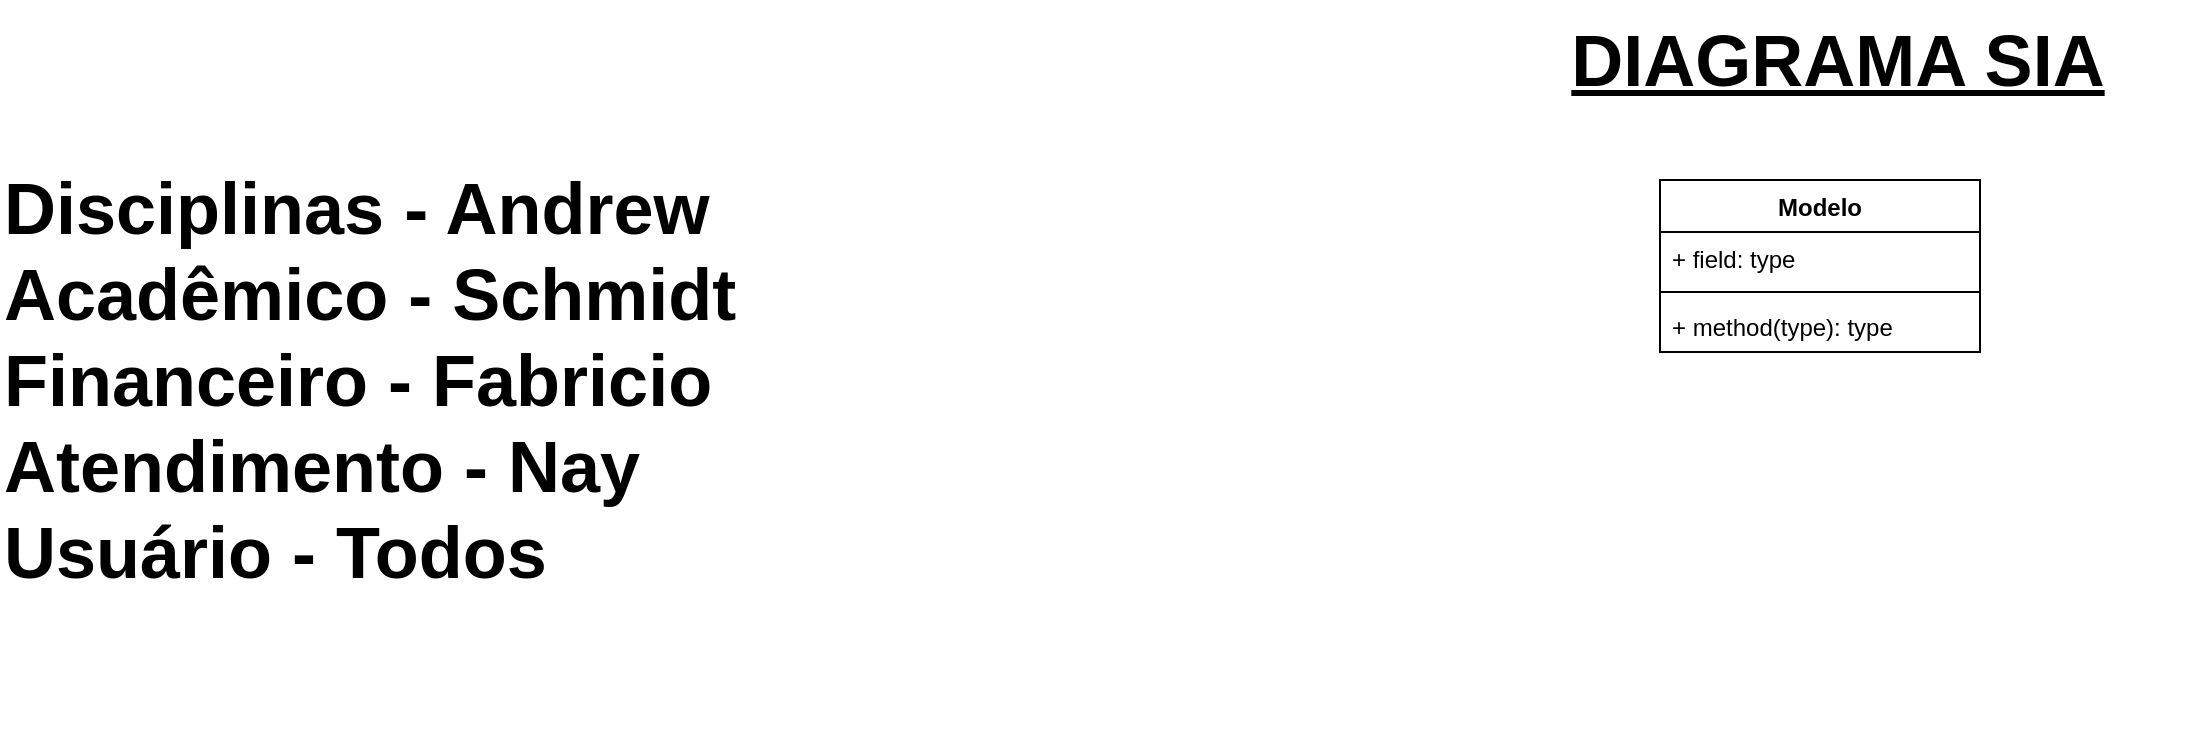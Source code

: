 <mxfile version="14.5.3" type="github" pages="2">
  <diagram id="C5RBs43oDa-KdzZeNtuy" name="Apresentacao">
    <mxGraphModel dx="971" dy="429" grid="1" gridSize="10" guides="1" tooltips="1" connect="1" arrows="1" fold="1" page="1" pageScale="1" pageWidth="1169" pageHeight="827" math="0" shadow="0">
      <root>
        <mxCell id="WIyWlLk6GJQsqaUBKTNV-0" />
        <mxCell id="WIyWlLk6GJQsqaUBKTNV-1" parent="WIyWlLk6GJQsqaUBKTNV-0" />
        <mxCell id="mLQQ9qx6AaB_6X7zCbRx-1" value="&lt;span style=&quot;font-size: 36px&quot;&gt;&lt;b&gt;&lt;u&gt;DIAGRAMA SIA&lt;/u&gt;&lt;/b&gt;&lt;/span&gt;" style="text;html=1;strokeColor=none;fillColor=none;align=center;verticalAlign=middle;whiteSpace=wrap;rounded=0;" parent="WIyWlLk6GJQsqaUBKTNV-1" vertex="1">
          <mxGeometry x="809" width="360" height="60" as="geometry" />
        </mxCell>
        <mxCell id="mLQQ9qx6AaB_6X7zCbRx-2" value="Modelo" style="swimlane;fontStyle=1;align=center;verticalAlign=top;childLayout=stackLayout;horizontal=1;startSize=26;horizontalStack=0;resizeParent=1;resizeParentMax=0;resizeLast=0;collapsible=1;marginBottom=0;" parent="WIyWlLk6GJQsqaUBKTNV-1" vertex="1">
          <mxGeometry x="900" y="90" width="160" height="86" as="geometry" />
        </mxCell>
        <mxCell id="mLQQ9qx6AaB_6X7zCbRx-3" value="+ field: type" style="text;strokeColor=none;fillColor=none;align=left;verticalAlign=top;spacingLeft=4;spacingRight=4;overflow=hidden;rotatable=0;points=[[0,0.5],[1,0.5]];portConstraint=eastwest;" parent="mLQQ9qx6AaB_6X7zCbRx-2" vertex="1">
          <mxGeometry y="26" width="160" height="26" as="geometry" />
        </mxCell>
        <mxCell id="mLQQ9qx6AaB_6X7zCbRx-4" value="" style="line;strokeWidth=1;fillColor=none;align=left;verticalAlign=middle;spacingTop=-1;spacingLeft=3;spacingRight=3;rotatable=0;labelPosition=right;points=[];portConstraint=eastwest;" parent="mLQQ9qx6AaB_6X7zCbRx-2" vertex="1">
          <mxGeometry y="52" width="160" height="8" as="geometry" />
        </mxCell>
        <mxCell id="mLQQ9qx6AaB_6X7zCbRx-5" value="+ method(type): type" style="text;strokeColor=none;fillColor=none;align=left;verticalAlign=top;spacingLeft=4;spacingRight=4;overflow=hidden;rotatable=0;points=[[0,0.5],[1,0.5]];portConstraint=eastwest;" parent="mLQQ9qx6AaB_6X7zCbRx-2" vertex="1">
          <mxGeometry y="60" width="160" height="26" as="geometry" />
        </mxCell>
        <mxCell id="mLQQ9qx6AaB_6X7zCbRx-6" value="&lt;div&gt;&lt;span style=&quot;font-size: 36px&quot;&gt;&lt;b&gt;Disciplinas - Andrew&lt;/b&gt;&lt;/span&gt;&lt;/div&gt;&lt;div&gt;&lt;span style=&quot;font-size: 36px&quot;&gt;&lt;b&gt;Acadêmico - Schmidt&lt;/b&gt;&lt;/span&gt;&lt;/div&gt;&lt;div&gt;&lt;span style=&quot;font-size: 36px&quot;&gt;&lt;b&gt;Financeiro - Fabricio&lt;/b&gt;&lt;/span&gt;&lt;/div&gt;&lt;div&gt;&lt;span style=&quot;font-size: 36px&quot;&gt;&lt;b&gt;Atendimento - Nay&lt;/b&gt;&lt;/span&gt;&lt;/div&gt;&lt;div&gt;&lt;span style=&quot;font-size: 36px&quot;&gt;&lt;b&gt;Usuário - Todos&lt;/b&gt;&lt;/span&gt;&lt;/div&gt;" style="text;html=1;strokeColor=none;fillColor=none;align=left;verticalAlign=middle;whiteSpace=wrap;rounded=0;" parent="WIyWlLk6GJQsqaUBKTNV-1" vertex="1">
          <mxGeometry x="70" y="10" width="480" height="360" as="geometry" />
        </mxCell>
      </root>
    </mxGraphModel>
  </diagram>
  <diagram id="QTPMtahb0I7JuUEzKrf3" name="POO - Diagrama de Classe">
    <mxGraphModel dx="2556" dy="613" grid="0" gridSize="10" guides="1" tooltips="1" connect="1" arrows="1" fold="1" page="1" pageScale="1" pageWidth="1169" pageHeight="827" math="0" shadow="0">
      <root>
        <mxCell id="0aaz7BvcnGME8zQuiILn-0" />
        <mxCell id="0aaz7BvcnGME8zQuiILn-1" parent="0aaz7BvcnGME8zQuiILn-0" />
        <mxCell id="GxlEuf0hXd6X953WEr-4-0" value="Disciplina" style="swimlane;fontStyle=1;align=center;verticalAlign=top;childLayout=stackLayout;horizontal=1;startSize=26;horizontalStack=0;resizeParent=1;resizeParentMax=0;resizeLast=0;collapsible=1;marginBottom=0;" parent="0aaz7BvcnGME8zQuiILn-1" vertex="1">
          <mxGeometry x="539.67" y="220" width="190" height="310" as="geometry" />
        </mxCell>
        <mxCell id="GxlEuf0hXd6X953WEr-4-1" value="+ Id: int" style="text;strokeColor=none;fillColor=none;align=left;verticalAlign=top;spacingLeft=4;spacingRight=4;overflow=hidden;rotatable=0;points=[[0,0.5],[1,0.5]];portConstraint=eastwest;" parent="GxlEuf0hXd6X953WEr-4-0" vertex="1">
          <mxGeometry y="26" width="190" height="26" as="geometry" />
        </mxCell>
        <mxCell id="GxlEuf0hXd6X953WEr-4-4" value="+ Codigo: string" style="text;strokeColor=none;fillColor=none;align=left;verticalAlign=top;spacingLeft=4;spacingRight=4;overflow=hidden;rotatable=0;points=[[0,0.5],[1,0.5]];portConstraint=eastwest;" parent="GxlEuf0hXd6X953WEr-4-0" vertex="1">
          <mxGeometry y="52" width="190" height="26" as="geometry" />
        </mxCell>
        <mxCell id="GxlEuf0hXd6X953WEr-4-5" value="+ Nome: string" style="text;strokeColor=none;fillColor=none;align=left;verticalAlign=top;spacingLeft=4;spacingRight=4;overflow=hidden;rotatable=0;points=[[0,0.5],[1,0.5]];portConstraint=eastwest;" parent="GxlEuf0hXd6X953WEr-4-0" vertex="1">
          <mxGeometry y="78" width="190" height="26" as="geometry" />
        </mxCell>
        <mxCell id="GxlEuf0hXd6X953WEr-4-21" value="+ TipoDisciplinaId: int" style="text;strokeColor=none;fillColor=none;align=left;verticalAlign=top;spacingLeft=4;spacingRight=4;overflow=hidden;rotatable=0;points=[[0,0.5],[1,0.5]];portConstraint=eastwest;" parent="GxlEuf0hXd6X953WEr-4-0" vertex="1">
          <mxGeometry y="104" width="190" height="26" as="geometry" />
        </mxCell>
        <mxCell id="GxlEuf0hXd6X953WEr-4-6" value="+ CargaHoraria: int" style="text;strokeColor=none;fillColor=none;align=left;verticalAlign=top;spacingLeft=4;spacingRight=4;overflow=hidden;rotatable=0;points=[[0,0.5],[1,0.5]];portConstraint=eastwest;" parent="GxlEuf0hXd6X953WEr-4-0" vertex="1">
          <mxGeometry y="130" width="190" height="26" as="geometry" />
        </mxCell>
        <mxCell id="GxlEuf0hXd6X953WEr-4-8" value="+ Ementa: string" style="text;strokeColor=none;fillColor=none;align=left;verticalAlign=top;spacingLeft=4;spacingRight=4;overflow=hidden;rotatable=0;points=[[0,0.5],[1,0.5]];portConstraint=eastwest;" parent="GxlEuf0hXd6X953WEr-4-0" vertex="1">
          <mxGeometry y="156" width="190" height="26" as="geometry" />
        </mxCell>
        <mxCell id="GxlEuf0hXd6X953WEr-4-9" value="- Ativa: bool" style="text;strokeColor=none;fillColor=none;align=left;verticalAlign=top;spacingLeft=4;spacingRight=4;overflow=hidden;rotatable=0;points=[[0,0.5],[1,0.5]];portConstraint=eastwest;" parent="GxlEuf0hXd6X953WEr-4-0" vertex="1">
          <mxGeometry y="182" width="190" height="26" as="geometry" />
        </mxCell>
        <mxCell id="GxlEuf0hXd6X953WEr-4-2" value="" style="line;strokeWidth=1;fillColor=none;align=left;verticalAlign=middle;spacingTop=-1;spacingLeft=3;spacingRight=3;rotatable=0;labelPosition=right;points=[];portConstraint=eastwest;" parent="GxlEuf0hXd6X953WEr-4-0" vertex="1">
          <mxGeometry y="208" width="190" height="8" as="geometry" />
        </mxCell>
        <mxCell id="GxlEuf0hXd6X953WEr-4-3" value="+ NovaDisciplina(string nome, &#xa;   int cargaHoraria,&#xa;   string ementa, int tipoId): void" style="text;strokeColor=none;fillColor=none;align=left;verticalAlign=top;spacingLeft=4;spacingRight=4;overflow=hidden;rotatable=0;points=[[0,0.5],[1,0.5]];portConstraint=eastwest;" parent="GxlEuf0hXd6X953WEr-4-0" vertex="1">
          <mxGeometry y="216" width="190" height="54" as="geometry" />
        </mxCell>
        <mxCell id="ZBwB4TEmwT2QQjrvrg1c-0" value="+ UnirDisciplina(int disciplinaId1,&#xa;   int disciplinaId2): bool" style="text;strokeColor=none;fillColor=none;align=left;verticalAlign=top;spacingLeft=4;spacingRight=4;overflow=hidden;rotatable=0;points=[[0,0.5],[1,0.5]];portConstraint=eastwest;" parent="GxlEuf0hXd6X953WEr-4-0" vertex="1">
          <mxGeometry y="270" width="190" height="40" as="geometry" />
        </mxCell>
        <mxCell id="GxlEuf0hXd6X953WEr-4-10" value="TipoDisciplina" style="swimlane;fontStyle=1;align=center;verticalAlign=top;childLayout=stackLayout;horizontal=1;startSize=26;horizontalStack=0;resizeParent=1;resizeParentMax=0;resizeLast=0;collapsible=1;marginBottom=0;" parent="0aaz7BvcnGME8zQuiILn-1" vertex="1">
          <mxGeometry x="764.67" y="220" width="205" height="138" as="geometry" />
        </mxCell>
        <mxCell id="GxlEuf0hXd6X953WEr-4-11" value="+ Id: int" style="text;strokeColor=none;fillColor=none;align=left;verticalAlign=top;spacingLeft=4;spacingRight=4;overflow=hidden;rotatable=0;points=[[0,0.5],[1,0.5]];portConstraint=eastwest;" parent="GxlEuf0hXd6X953WEr-4-10" vertex="1">
          <mxGeometry y="26" width="205" height="26" as="geometry" />
        </mxCell>
        <mxCell id="GxlEuf0hXd6X953WEr-4-13" value="+ Nome: string" style="text;strokeColor=none;fillColor=none;align=left;verticalAlign=top;spacingLeft=4;spacingRight=4;overflow=hidden;rotatable=0;points=[[0,0.5],[1,0.5]];portConstraint=eastwest;" parent="GxlEuf0hXd6X953WEr-4-10" vertex="1">
          <mxGeometry y="52" width="205" height="26" as="geometry" />
        </mxCell>
        <mxCell id="GxlEuf0hXd6X953WEr-4-17" value="- Ativa: bool" style="text;strokeColor=none;fillColor=none;align=left;verticalAlign=top;spacingLeft=4;spacingRight=4;overflow=hidden;rotatable=0;points=[[0,0.5],[1,0.5]];portConstraint=eastwest;" parent="GxlEuf0hXd6X953WEr-4-10" vertex="1">
          <mxGeometry y="78" width="205" height="26" as="geometry" />
        </mxCell>
        <mxCell id="GxlEuf0hXd6X953WEr-4-18" value="" style="line;strokeWidth=1;fillColor=none;align=left;verticalAlign=middle;spacingTop=-1;spacingLeft=3;spacingRight=3;rotatable=0;labelPosition=right;points=[];portConstraint=eastwest;" parent="GxlEuf0hXd6X953WEr-4-10" vertex="1">
          <mxGeometry y="104" width="205" height="8" as="geometry" />
        </mxCell>
        <mxCell id="GxlEuf0hXd6X953WEr-4-19" value="+ NovoTIpo(string nome): void" style="text;strokeColor=none;fillColor=none;align=left;verticalAlign=top;spacingLeft=4;spacingRight=4;overflow=hidden;rotatable=0;points=[[0,0.5],[1,0.5]];portConstraint=eastwest;" parent="GxlEuf0hXd6X953WEr-4-10" vertex="1">
          <mxGeometry y="112" width="205" height="26" as="geometry" />
        </mxCell>
        <mxCell id="GxlEuf0hXd6X953WEr-4-22" style="edgeStyle=orthogonalEdgeStyle;rounded=0;orthogonalLoop=1;jettySize=auto;html=1;" parent="0aaz7BvcnGME8zQuiILn-1" source="GxlEuf0hXd6X953WEr-4-13" target="GxlEuf0hXd6X953WEr-4-21" edge="1">
          <mxGeometry relative="1" as="geometry">
            <Array as="points">
              <mxPoint x="749.67" y="285" />
              <mxPoint x="749.67" y="337" />
            </Array>
          </mxGeometry>
        </mxCell>
        <mxCell id="GxlEuf0hXd6X953WEr-4-23" value="Ambiente" style="swimlane;fontStyle=1;align=center;verticalAlign=top;childLayout=stackLayout;horizontal=1;startSize=26;horizontalStack=0;resizeParent=1;resizeParentMax=0;resizeLast=0;collapsible=1;marginBottom=0;" parent="0aaz7BvcnGME8zQuiILn-1" vertex="1">
          <mxGeometry x="-30.33" y="120" width="180" height="180" as="geometry" />
        </mxCell>
        <mxCell id="GxlEuf0hXd6X953WEr-4-24" value="+ Id: int" style="text;strokeColor=none;fillColor=none;align=left;verticalAlign=top;spacingLeft=4;spacingRight=4;overflow=hidden;rotatable=0;points=[[0,0.5],[1,0.5]];portConstraint=eastwest;" parent="GxlEuf0hXd6X953WEr-4-23" vertex="1">
          <mxGeometry y="26" width="180" height="26" as="geometry" />
        </mxCell>
        <mxCell id="GxlEuf0hXd6X953WEr-4-25" value="+ Nome: string" style="text;strokeColor=none;fillColor=none;align=left;verticalAlign=top;spacingLeft=4;spacingRight=4;overflow=hidden;rotatable=0;points=[[0,0.5],[1,0.5]];portConstraint=eastwest;" parent="GxlEuf0hXd6X953WEr-4-23" vertex="1">
          <mxGeometry y="52" width="180" height="26" as="geometry" />
        </mxCell>
        <mxCell id="GxlEuf0hXd6X953WEr-4-29" value="+ TipoAmbienteId: int" style="text;strokeColor=none;fillColor=none;align=left;verticalAlign=top;spacingLeft=4;spacingRight=4;overflow=hidden;rotatable=0;points=[[0,0.5],[1,0.5]];portConstraint=eastwest;" parent="GxlEuf0hXd6X953WEr-4-23" vertex="1">
          <mxGeometry y="78" width="180" height="26" as="geometry" />
        </mxCell>
        <mxCell id="GxlEuf0hXd6X953WEr-4-26" value="- Ativa: bool" style="text;strokeColor=none;fillColor=none;align=left;verticalAlign=top;spacingLeft=4;spacingRight=4;overflow=hidden;rotatable=0;points=[[0,0.5],[1,0.5]];portConstraint=eastwest;" parent="GxlEuf0hXd6X953WEr-4-23" vertex="1">
          <mxGeometry y="104" width="180" height="26" as="geometry" />
        </mxCell>
        <mxCell id="GxlEuf0hXd6X953WEr-4-27" value="" style="line;strokeWidth=1;fillColor=none;align=left;verticalAlign=middle;spacingTop=-1;spacingLeft=3;spacingRight=3;rotatable=0;labelPosition=right;points=[];portConstraint=eastwest;" parent="GxlEuf0hXd6X953WEr-4-23" vertex="1">
          <mxGeometry y="130" width="180" height="8" as="geometry" />
        </mxCell>
        <mxCell id="GxlEuf0hXd6X953WEr-4-28" value="+ GerarAmbiente(string nome,&#xa;   int ambienteId): void" style="text;strokeColor=none;fillColor=none;align=left;verticalAlign=top;spacingLeft=4;spacingRight=4;overflow=hidden;rotatable=0;points=[[0,0.5],[1,0.5]];portConstraint=eastwest;" parent="GxlEuf0hXd6X953WEr-4-23" vertex="1">
          <mxGeometry y="138" width="180" height="42" as="geometry" />
        </mxCell>
        <mxCell id="GxlEuf0hXd6X953WEr-4-30" value="TipoAmbiente" style="swimlane;fontStyle=1;align=center;verticalAlign=top;childLayout=stackLayout;horizontal=1;startSize=26;horizontalStack=0;resizeParent=1;resizeParentMax=0;resizeLast=0;collapsible=1;marginBottom=0;" parent="0aaz7BvcnGME8zQuiILn-1" vertex="1">
          <mxGeometry x="-330.33" y="220" width="200" height="138" as="geometry" />
        </mxCell>
        <mxCell id="GxlEuf0hXd6X953WEr-4-31" value="+ Id: int" style="text;strokeColor=none;fillColor=none;align=left;verticalAlign=top;spacingLeft=4;spacingRight=4;overflow=hidden;rotatable=0;points=[[0,0.5],[1,0.5]];portConstraint=eastwest;" parent="GxlEuf0hXd6X953WEr-4-30" vertex="1">
          <mxGeometry y="26" width="200" height="26" as="geometry" />
        </mxCell>
        <mxCell id="GxlEuf0hXd6X953WEr-4-32" value="+ Nome: string" style="text;strokeColor=none;fillColor=none;align=left;verticalAlign=top;spacingLeft=4;spacingRight=4;overflow=hidden;rotatable=0;points=[[0,0.5],[1,0.5]];portConstraint=eastwest;" parent="GxlEuf0hXd6X953WEr-4-30" vertex="1">
          <mxGeometry y="52" width="200" height="26" as="geometry" />
        </mxCell>
        <mxCell id="GxlEuf0hXd6X953WEr-4-34" value="- Ativa: bool" style="text;strokeColor=none;fillColor=none;align=left;verticalAlign=top;spacingLeft=4;spacingRight=4;overflow=hidden;rotatable=0;points=[[0,0.5],[1,0.5]];portConstraint=eastwest;" parent="GxlEuf0hXd6X953WEr-4-30" vertex="1">
          <mxGeometry y="78" width="200" height="26" as="geometry" />
        </mxCell>
        <mxCell id="GxlEuf0hXd6X953WEr-4-35" value="" style="line;strokeWidth=1;fillColor=none;align=left;verticalAlign=middle;spacingTop=-1;spacingLeft=3;spacingRight=3;rotatable=0;labelPosition=right;points=[];portConstraint=eastwest;" parent="GxlEuf0hXd6X953WEr-4-30" vertex="1">
          <mxGeometry y="104" width="200" height="8" as="geometry" />
        </mxCell>
        <mxCell id="GxlEuf0hXd6X953WEr-4-36" value="+ NovoAmbiente(string nome): void" style="text;strokeColor=none;fillColor=none;align=left;verticalAlign=top;spacingLeft=4;spacingRight=4;overflow=hidden;rotatable=0;points=[[0,0.5],[1,0.5]];portConstraint=eastwest;" parent="GxlEuf0hXd6X953WEr-4-30" vertex="1">
          <mxGeometry y="112" width="200" height="26" as="geometry" />
        </mxCell>
        <mxCell id="GxlEuf0hXd6X953WEr-4-37" style="edgeStyle=orthogonalEdgeStyle;rounded=0;orthogonalLoop=1;jettySize=auto;html=1;" parent="0aaz7BvcnGME8zQuiILn-1" source="GxlEuf0hXd6X953WEr-4-31" target="GxlEuf0hXd6X953WEr-4-29" edge="1">
          <mxGeometry relative="1" as="geometry" />
        </mxCell>
        <mxCell id="GxlEuf0hXd6X953WEr-4-39" value="AmbienteDisciplina" style="swimlane;fontStyle=1;align=center;verticalAlign=top;childLayout=stackLayout;horizontal=1;startSize=26;horizontalStack=0;resizeParent=1;resizeParentMax=0;resizeLast=0;collapsible=1;marginBottom=0;" parent="0aaz7BvcnGME8zQuiILn-1" vertex="1">
          <mxGeometry x="234.67" y="220" width="200" height="150" as="geometry" />
        </mxCell>
        <mxCell id="GxlEuf0hXd6X953WEr-4-40" value="+ Id: int" style="text;strokeColor=none;fillColor=none;align=left;verticalAlign=top;spacingLeft=4;spacingRight=4;overflow=hidden;rotatable=0;points=[[0,0.5],[1,0.5]];portConstraint=eastwest;" parent="GxlEuf0hXd6X953WEr-4-39" vertex="1">
          <mxGeometry y="26" width="200" height="26" as="geometry" />
        </mxCell>
        <mxCell id="GxlEuf0hXd6X953WEr-4-41" value="+ AmbienteId: int" style="text;strokeColor=none;fillColor=none;align=left;verticalAlign=top;spacingLeft=4;spacingRight=4;overflow=hidden;rotatable=0;points=[[0,0.5],[1,0.5]];portConstraint=eastwest;" parent="GxlEuf0hXd6X953WEr-4-39" vertex="1">
          <mxGeometry y="52" width="200" height="26" as="geometry" />
        </mxCell>
        <mxCell id="GxlEuf0hXd6X953WEr-4-42" value="+ DisciplinaId: int" style="text;strokeColor=none;fillColor=none;align=left;verticalAlign=top;spacingLeft=4;spacingRight=4;overflow=hidden;rotatable=0;points=[[0,0.5],[1,0.5]];portConstraint=eastwest;" parent="GxlEuf0hXd6X953WEr-4-39" vertex="1">
          <mxGeometry y="78" width="200" height="26" as="geometry" />
        </mxCell>
        <mxCell id="GxlEuf0hXd6X953WEr-4-44" value="" style="line;strokeWidth=1;fillColor=none;align=left;verticalAlign=middle;spacingTop=-1;spacingLeft=3;spacingRight=3;rotatable=0;labelPosition=right;points=[];portConstraint=eastwest;" parent="GxlEuf0hXd6X953WEr-4-39" vertex="1">
          <mxGeometry y="104" width="200" height="8" as="geometry" />
        </mxCell>
        <mxCell id="GxlEuf0hXd6X953WEr-4-45" value="+ VincularAmbiente(int ambienteId,&#xa;   int disciplinaId): void" style="text;strokeColor=none;fillColor=none;align=left;verticalAlign=top;spacingLeft=4;spacingRight=4;overflow=hidden;rotatable=0;points=[[0,0.5],[1,0.5]];portConstraint=eastwest;" parent="GxlEuf0hXd6X953WEr-4-39" vertex="1">
          <mxGeometry y="112" width="200" height="38" as="geometry" />
        </mxCell>
        <mxCell id="GxlEuf0hXd6X953WEr-4-47" style="edgeStyle=orthogonalEdgeStyle;rounded=0;orthogonalLoop=1;jettySize=auto;html=1;" parent="0aaz7BvcnGME8zQuiILn-1" source="GxlEuf0hXd6X953WEr-4-24" target="GxlEuf0hXd6X953WEr-4-41" edge="1">
          <mxGeometry relative="1" as="geometry" />
        </mxCell>
        <mxCell id="GxlEuf0hXd6X953WEr-4-48" style="edgeStyle=orthogonalEdgeStyle;rounded=0;orthogonalLoop=1;jettySize=auto;html=1;entryX=1;entryY=0.5;entryDx=0;entryDy=0;" parent="0aaz7BvcnGME8zQuiILn-1" source="GxlEuf0hXd6X953WEr-4-1" target="GxlEuf0hXd6X953WEr-4-42" edge="1">
          <mxGeometry relative="1" as="geometry" />
        </mxCell>
        <mxCell id="2flVtoFuCkbNqdijU_Vf-0" value="Aluno" style="swimlane;fontStyle=1;align=center;verticalAlign=top;childLayout=stackLayout;horizontal=1;startSize=26;horizontalStack=0;resizeParent=1;resizeParentMax=0;resizeLast=0;collapsible=1;marginBottom=0;" parent="0aaz7BvcnGME8zQuiILn-1" vertex="1">
          <mxGeometry x="-150.33" y="930" width="280" height="580" as="geometry" />
        </mxCell>
        <mxCell id="2flVtoFuCkbNqdijU_Vf-1" value="+ Id: int" style="text;strokeColor=none;fillColor=none;align=left;verticalAlign=top;spacingLeft=4;spacingRight=4;overflow=hidden;rotatable=0;points=[[0,0.5],[1,0.5]];portConstraint=eastwest;" parent="2flVtoFuCkbNqdijU_Vf-0" vertex="1">
          <mxGeometry y="26" width="280" height="26" as="geometry" />
        </mxCell>
        <mxCell id="2flVtoFuCkbNqdijU_Vf-4" value="+ NomeCivil: string" style="text;strokeColor=none;fillColor=none;align=left;verticalAlign=top;spacingLeft=4;spacingRight=4;overflow=hidden;rotatable=0;points=[[0,0.5],[1,0.5]];portConstraint=eastwest;" parent="2flVtoFuCkbNqdijU_Vf-0" vertex="1">
          <mxGeometry y="52" width="280" height="26" as="geometry" />
        </mxCell>
        <mxCell id="2flVtoFuCkbNqdijU_Vf-5" value="+ Matricula: long" style="text;strokeColor=none;fillColor=none;align=left;verticalAlign=top;spacingLeft=4;spacingRight=4;overflow=hidden;rotatable=0;points=[[0,0.5],[1,0.5]];portConstraint=eastwest;" parent="2flVtoFuCkbNqdijU_Vf-0" vertex="1">
          <mxGeometry y="78" width="280" height="26" as="geometry" />
        </mxCell>
        <mxCell id="2flVtoFuCkbNqdijU_Vf-6" value="+ Situacao: string" style="text;strokeColor=none;fillColor=none;align=left;verticalAlign=top;spacingLeft=4;spacingRight=4;overflow=hidden;rotatable=0;points=[[0,0.5],[1,0.5]];portConstraint=eastwest;" parent="2flVtoFuCkbNqdijU_Vf-0" vertex="1">
          <mxGeometry y="104" width="280" height="26" as="geometry" />
        </mxCell>
        <mxCell id="2flVtoFuCkbNqdijU_Vf-7" value="+ TipoIngresso: string" style="text;strokeColor=none;fillColor=none;align=left;verticalAlign=top;spacingLeft=4;spacingRight=4;overflow=hidden;rotatable=0;points=[[0,0.5],[1,0.5]];portConstraint=eastwest;" parent="2flVtoFuCkbNqdijU_Vf-0" vertex="1">
          <mxGeometry y="130" width="280" height="26" as="geometry" />
        </mxCell>
        <mxCell id="2flVtoFuCkbNqdijU_Vf-8" value="+ CursoId: int" style="text;strokeColor=none;fillColor=none;align=left;verticalAlign=top;spacingLeft=4;spacingRight=4;overflow=hidden;rotatable=0;points=[[0,0.5],[1,0.5]];portConstraint=eastwest;" parent="2flVtoFuCkbNqdijU_Vf-0" vertex="1">
          <mxGeometry y="156" width="280" height="26" as="geometry" />
        </mxCell>
        <mxCell id="2flVtoFuCkbNqdijU_Vf-27" value="+ Tel: int" style="text;strokeColor=none;fillColor=none;align=left;verticalAlign=top;spacingLeft=4;spacingRight=4;overflow=hidden;rotatable=0;points=[[0,0.5],[1,0.5]];portConstraint=eastwest;" parent="2flVtoFuCkbNqdijU_Vf-0" vertex="1">
          <mxGeometry y="182" width="280" height="26" as="geometry" />
        </mxCell>
        <mxCell id="2flVtoFuCkbNqdijU_Vf-29" value="+ Cell: int" style="text;strokeColor=none;fillColor=none;align=left;verticalAlign=top;spacingLeft=4;spacingRight=4;overflow=hidden;rotatable=0;points=[[0,0.5],[1,0.5]];portConstraint=eastwest;" parent="2flVtoFuCkbNqdijU_Vf-0" vertex="1">
          <mxGeometry y="208" width="280" height="26" as="geometry" />
        </mxCell>
        <mxCell id="2flVtoFuCkbNqdijU_Vf-28" value="+ DataNascimento: date" style="text;strokeColor=none;fillColor=none;align=left;verticalAlign=top;spacingLeft=4;spacingRight=4;overflow=hidden;rotatable=0;points=[[0,0.5],[1,0.5]];portConstraint=eastwest;" parent="2flVtoFuCkbNqdijU_Vf-0" vertex="1">
          <mxGeometry y="234" width="280" height="26" as="geometry" />
        </mxCell>
        <mxCell id="2flVtoFuCkbNqdijU_Vf-30" value="+ Email: string" style="text;strokeColor=none;fillColor=none;align=left;verticalAlign=top;spacingLeft=4;spacingRight=4;overflow=hidden;rotatable=0;points=[[0,0.5],[1,0.5]];portConstraint=eastwest;" parent="2flVtoFuCkbNqdijU_Vf-0" vertex="1">
          <mxGeometry y="260" width="280" height="26" as="geometry" />
        </mxCell>
        <mxCell id="2flVtoFuCkbNqdijU_Vf-31" value="+ CidadeId: int" style="text;strokeColor=none;fillColor=none;align=left;verticalAlign=top;spacingLeft=4;spacingRight=4;overflow=hidden;rotatable=0;points=[[0,0.5],[1,0.5]];portConstraint=eastwest;" parent="2flVtoFuCkbNqdijU_Vf-0" vertex="1">
          <mxGeometry y="286" width="280" height="26" as="geometry" />
        </mxCell>
        <mxCell id="2flVtoFuCkbNqdijU_Vf-33" value="+ RgNumero: int" style="text;strokeColor=none;fillColor=none;align=left;verticalAlign=top;spacingLeft=4;spacingRight=4;overflow=hidden;rotatable=0;points=[[0,0.5],[1,0.5]];portConstraint=eastwest;" parent="2flVtoFuCkbNqdijU_Vf-0" vertex="1">
          <mxGeometry y="312" width="280" height="26" as="geometry" />
        </mxCell>
        <mxCell id="2flVtoFuCkbNqdijU_Vf-34" value="+ RgUfId: string" style="text;strokeColor=none;fillColor=none;align=left;verticalAlign=top;spacingLeft=4;spacingRight=4;overflow=hidden;rotatable=0;points=[[0,0.5],[1,0.5]];portConstraint=eastwest;" parent="2flVtoFuCkbNqdijU_Vf-0" vertex="1">
          <mxGeometry y="338" width="280" height="26" as="geometry" />
        </mxCell>
        <mxCell id="2flVtoFuCkbNqdijU_Vf-36" value="+ RgOrgaoEmissorId: string" style="text;strokeColor=none;fillColor=none;align=left;verticalAlign=top;spacingLeft=4;spacingRight=4;overflow=hidden;rotatable=0;points=[[0,0.5],[1,0.5]];portConstraint=eastwest;" parent="2flVtoFuCkbNqdijU_Vf-0" vertex="1">
          <mxGeometry y="364" width="280" height="26" as="geometry" />
        </mxCell>
        <mxCell id="2flVtoFuCkbNqdijU_Vf-37" value="+ RgDataEmissao: date" style="text;strokeColor=none;fillColor=none;align=left;verticalAlign=top;spacingLeft=4;spacingRight=4;overflow=hidden;rotatable=0;points=[[0,0.5],[1,0.5]];portConstraint=eastwest;" parent="2flVtoFuCkbNqdijU_Vf-0" vertex="1">
          <mxGeometry y="390" width="280" height="26" as="geometry" />
        </mxCell>
        <mxCell id="2flVtoFuCkbNqdijU_Vf-38" value="+ NomePai: string" style="text;strokeColor=none;fillColor=none;align=left;verticalAlign=top;spacingLeft=4;spacingRight=4;overflow=hidden;rotatable=0;points=[[0,0.5],[1,0.5]];portConstraint=eastwest;" parent="2flVtoFuCkbNqdijU_Vf-0" vertex="1">
          <mxGeometry y="416" width="280" height="26" as="geometry" />
        </mxCell>
        <mxCell id="2flVtoFuCkbNqdijU_Vf-39" value="+ NomeMae: string" style="text;strokeColor=none;fillColor=none;align=left;verticalAlign=top;spacingLeft=4;spacingRight=4;overflow=hidden;rotatable=0;points=[[0,0.5],[1,0.5]];portConstraint=eastwest;" parent="2flVtoFuCkbNqdijU_Vf-0" vertex="1">
          <mxGeometry y="442" width="280" height="26" as="geometry" />
        </mxCell>
        <mxCell id="2flVtoFuCkbNqdijU_Vf-40" value="+ AnoConclusao: int" style="text;strokeColor=none;fillColor=none;align=left;verticalAlign=top;spacingLeft=4;spacingRight=4;overflow=hidden;rotatable=0;points=[[0,0.5],[1,0.5]];portConstraint=eastwest;" parent="2flVtoFuCkbNqdijU_Vf-0" vertex="1">
          <mxGeometry y="468" width="280" height="26" as="geometry" />
        </mxCell>
        <mxCell id="2flVtoFuCkbNqdijU_Vf-2" value="" style="line;strokeWidth=1;fillColor=none;align=left;verticalAlign=middle;spacingTop=-1;spacingLeft=3;spacingRight=3;rotatable=0;labelPosition=right;points=[];portConstraint=eastwest;" parent="2flVtoFuCkbNqdijU_Vf-0" vertex="1">
          <mxGeometry y="494" width="280" height="8" as="geometry" />
        </mxCell>
        <mxCell id="2flVtoFuCkbNqdijU_Vf-3" value="+ Novo(Aluno aluno): void" style="text;strokeColor=none;fillColor=none;align=left;verticalAlign=top;spacingLeft=4;spacingRight=4;overflow=hidden;rotatable=0;points=[[0,0.5],[1,0.5]];portConstraint=eastwest;" parent="2flVtoFuCkbNqdijU_Vf-0" vertex="1">
          <mxGeometry y="502" width="280" height="26" as="geometry" />
        </mxCell>
        <mxCell id="qsCErL-k-yBkMENK1Voa-14" value="+ Alterar(Aluno aluno): void" style="text;strokeColor=none;fillColor=none;align=left;verticalAlign=top;spacingLeft=4;spacingRight=4;overflow=hidden;rotatable=0;points=[[0,0.5],[1,0.5]];portConstraint=eastwest;" parent="2flVtoFuCkbNqdijU_Vf-0" vertex="1">
          <mxGeometry y="528" width="280" height="26" as="geometry" />
        </mxCell>
        <mxCell id="qsCErL-k-yBkMENK1Voa-15" value="+ TrocarCurso(int aluno, int novoCursoId): bool" style="text;strokeColor=none;fillColor=none;align=left;verticalAlign=top;spacingLeft=4;spacingRight=4;overflow=hidden;rotatable=0;points=[[0,0.5],[1,0.5]];portConstraint=eastwest;" parent="2flVtoFuCkbNqdijU_Vf-0" vertex="1">
          <mxGeometry y="554" width="280" height="26" as="geometry" />
        </mxCell>
        <mxCell id="2flVtoFuCkbNqdijU_Vf-9" value="Curso" style="swimlane;fontStyle=1;align=center;verticalAlign=top;childLayout=stackLayout;horizontal=1;startSize=26;horizontalStack=0;resizeParent=1;resizeParentMax=0;resizeLast=0;collapsible=1;marginBottom=0;" parent="0aaz7BvcnGME8zQuiILn-1" vertex="1">
          <mxGeometry x="252.17" y="394" width="177.5" height="236" as="geometry" />
        </mxCell>
        <mxCell id="2flVtoFuCkbNqdijU_Vf-10" value="+ Id: int" style="text;strokeColor=none;fillColor=none;align=left;verticalAlign=top;spacingLeft=4;spacingRight=4;overflow=hidden;rotatable=0;points=[[0,0.5],[1,0.5]];portConstraint=eastwest;" parent="2flVtoFuCkbNqdijU_Vf-9" vertex="1">
          <mxGeometry y="26" width="177.5" height="26" as="geometry" />
        </mxCell>
        <mxCell id="2flVtoFuCkbNqdijU_Vf-11" value="+ Nome: string" style="text;strokeColor=none;fillColor=none;align=left;verticalAlign=top;spacingLeft=4;spacingRight=4;overflow=hidden;rotatable=0;points=[[0,0.5],[1,0.5]];portConstraint=eastwest;" parent="2flVtoFuCkbNqdijU_Vf-9" vertex="1">
          <mxGeometry y="52" width="177.5" height="26" as="geometry" />
        </mxCell>
        <mxCell id="Bw0InvUzXXUgApS6l3Z9-12" value="+ GradeId: int" style="text;strokeColor=none;fillColor=none;align=left;verticalAlign=top;spacingLeft=4;spacingRight=4;overflow=hidden;rotatable=0;points=[[0,0.5],[1,0.5]];portConstraint=eastwest;" parent="2flVtoFuCkbNqdijU_Vf-9" vertex="1">
          <mxGeometry y="78" width="177.5" height="26" as="geometry" />
        </mxCell>
        <mxCell id="2flVtoFuCkbNqdijU_Vf-12" value="+ TipoCursoId: int" style="text;strokeColor=none;fillColor=none;align=left;verticalAlign=top;spacingLeft=4;spacingRight=4;overflow=hidden;rotatable=0;points=[[0,0.5],[1,0.5]];portConstraint=eastwest;" parent="2flVtoFuCkbNqdijU_Vf-9" vertex="1">
          <mxGeometry y="104" width="177.5" height="26" as="geometry" />
        </mxCell>
        <mxCell id="ZBwB4TEmwT2QQjrvrg1c-2" value="- Ativa: bool" style="text;strokeColor=none;fillColor=none;align=left;verticalAlign=top;spacingLeft=4;spacingRight=4;overflow=hidden;rotatable=0;points=[[0,0.5],[1,0.5]];portConstraint=eastwest;" parent="2flVtoFuCkbNqdijU_Vf-9" vertex="1">
          <mxGeometry y="130" width="177.5" height="26" as="geometry" />
        </mxCell>
        <mxCell id="2flVtoFuCkbNqdijU_Vf-16" value="" style="line;strokeWidth=1;fillColor=none;align=left;verticalAlign=middle;spacingTop=-1;spacingLeft=3;spacingRight=3;rotatable=0;labelPosition=right;points=[];portConstraint=eastwest;" parent="2flVtoFuCkbNqdijU_Vf-9" vertex="1">
          <mxGeometry y="156" width="177.5" height="8" as="geometry" />
        </mxCell>
        <mxCell id="2flVtoFuCkbNqdijU_Vf-17" value="+ NovoCurso(string nome,&#xa;   int gradeId, int cursoId): void" style="text;strokeColor=none;fillColor=none;align=left;verticalAlign=top;spacingLeft=4;spacingRight=4;overflow=hidden;rotatable=0;points=[[0,0.5],[1,0.5]];portConstraint=eastwest;" parent="2flVtoFuCkbNqdijU_Vf-9" vertex="1">
          <mxGeometry y="164" width="177.5" height="42" as="geometry" />
        </mxCell>
        <mxCell id="ZBwB4TEmwT2QQjrvrg1c-1" value="- Inativar(int cursoId): void" style="text;strokeColor=none;fillColor=none;align=left;verticalAlign=top;spacingLeft=4;spacingRight=4;overflow=hidden;rotatable=0;points=[[0,0.5],[1,0.5]];portConstraint=eastwest;" parent="2flVtoFuCkbNqdijU_Vf-9" vertex="1">
          <mxGeometry y="206" width="177.5" height="30" as="geometry" />
        </mxCell>
        <mxCell id="2flVtoFuCkbNqdijU_Vf-18" value="Cidade" style="swimlane;fontStyle=1;align=center;verticalAlign=top;childLayout=stackLayout;horizontal=1;startSize=26;horizontalStack=0;resizeParent=1;resizeParentMax=0;resizeLast=0;collapsible=1;marginBottom=0;" parent="0aaz7BvcnGME8zQuiILn-1" vertex="1">
          <mxGeometry x="254.67" y="670" width="160" height="112" as="geometry" />
        </mxCell>
        <mxCell id="2flVtoFuCkbNqdijU_Vf-19" value="+ Id: int" style="text;strokeColor=none;fillColor=none;align=left;verticalAlign=top;spacingLeft=4;spacingRight=4;overflow=hidden;rotatable=0;points=[[0,0.5],[1,0.5]];portConstraint=eastwest;" parent="2flVtoFuCkbNqdijU_Vf-18" vertex="1">
          <mxGeometry y="26" width="160" height="26" as="geometry" />
        </mxCell>
        <mxCell id="2flVtoFuCkbNqdijU_Vf-20" value="+ Nome: string" style="text;strokeColor=none;fillColor=none;align=left;verticalAlign=top;spacingLeft=4;spacingRight=4;overflow=hidden;rotatable=0;points=[[0,0.5],[1,0.5]];portConstraint=eastwest;" parent="2flVtoFuCkbNqdijU_Vf-18" vertex="1">
          <mxGeometry y="52" width="160" height="26" as="geometry" />
        </mxCell>
        <mxCell id="2flVtoFuCkbNqdijU_Vf-21" value="+ EstadoId: int" style="text;strokeColor=none;fillColor=none;align=left;verticalAlign=top;spacingLeft=4;spacingRight=4;overflow=hidden;rotatable=0;points=[[0,0.5],[1,0.5]];portConstraint=eastwest;" parent="2flVtoFuCkbNqdijU_Vf-18" vertex="1">
          <mxGeometry y="78" width="160" height="26" as="geometry" />
        </mxCell>
        <mxCell id="2flVtoFuCkbNqdijU_Vf-25" value="" style="line;strokeWidth=1;fillColor=none;align=left;verticalAlign=middle;spacingTop=-1;spacingLeft=3;spacingRight=3;rotatable=0;labelPosition=right;points=[];portConstraint=eastwest;" parent="2flVtoFuCkbNqdijU_Vf-18" vertex="1">
          <mxGeometry y="104" width="160" height="8" as="geometry" />
        </mxCell>
        <mxCell id="2flVtoFuCkbNqdijU_Vf-42" value="Estado" style="swimlane;fontStyle=1;align=center;verticalAlign=top;childLayout=stackLayout;horizontal=1;startSize=26;horizontalStack=0;resizeParent=1;resizeParentMax=0;resizeLast=0;collapsible=1;marginBottom=0;" parent="0aaz7BvcnGME8zQuiILn-1" vertex="1">
          <mxGeometry x="254.67" y="797" width="160" height="86" as="geometry" />
        </mxCell>
        <mxCell id="2flVtoFuCkbNqdijU_Vf-43" value="+ Id: int" style="text;strokeColor=none;fillColor=none;align=left;verticalAlign=top;spacingLeft=4;spacingRight=4;overflow=hidden;rotatable=0;points=[[0,0.5],[1,0.5]];portConstraint=eastwest;" parent="2flVtoFuCkbNqdijU_Vf-42" vertex="1">
          <mxGeometry y="26" width="160" height="26" as="geometry" />
        </mxCell>
        <mxCell id="2flVtoFuCkbNqdijU_Vf-44" value="+ Nome: string" style="text;strokeColor=none;fillColor=none;align=left;verticalAlign=top;spacingLeft=4;spacingRight=4;overflow=hidden;rotatable=0;points=[[0,0.5],[1,0.5]];portConstraint=eastwest;" parent="2flVtoFuCkbNqdijU_Vf-42" vertex="1">
          <mxGeometry y="52" width="160" height="26" as="geometry" />
        </mxCell>
        <mxCell id="2flVtoFuCkbNqdijU_Vf-46" value="" style="line;strokeWidth=1;fillColor=none;align=left;verticalAlign=middle;spacingTop=-1;spacingLeft=3;spacingRight=3;rotatable=0;labelPosition=right;points=[];portConstraint=eastwest;" parent="2flVtoFuCkbNqdijU_Vf-42" vertex="1">
          <mxGeometry y="78" width="160" height="8" as="geometry" />
        </mxCell>
        <mxCell id="2flVtoFuCkbNqdijU_Vf-50" style="edgeStyle=orthogonalEdgeStyle;rounded=0;orthogonalLoop=1;jettySize=auto;html=1;exitX=0;exitY=0.5;exitDx=0;exitDy=0;entryX=1;entryY=0.5;entryDx=0;entryDy=0;" parent="0aaz7BvcnGME8zQuiILn-1" source="2flVtoFuCkbNqdijU_Vf-19" target="2flVtoFuCkbNqdijU_Vf-31" edge="1">
          <mxGeometry relative="1" as="geometry" />
        </mxCell>
        <mxCell id="2flVtoFuCkbNqdijU_Vf-52" style="edgeStyle=orthogonalEdgeStyle;rounded=0;orthogonalLoop=1;jettySize=auto;html=1;exitX=0;exitY=0.5;exitDx=0;exitDy=0;entryX=1;entryY=0.5;entryDx=0;entryDy=0;" parent="0aaz7BvcnGME8zQuiILn-1" source="2flVtoFuCkbNqdijU_Vf-43" target="2flVtoFuCkbNqdijU_Vf-34" edge="1">
          <mxGeometry relative="1" as="geometry">
            <Array as="points">
              <mxPoint x="254.67" y="766" />
              <mxPoint x="229.67" y="766" />
              <mxPoint x="229.67" y="1281" />
            </Array>
          </mxGeometry>
        </mxCell>
        <mxCell id="2flVtoFuCkbNqdijU_Vf-53" style="edgeStyle=orthogonalEdgeStyle;rounded=0;orthogonalLoop=1;jettySize=auto;html=1;exitX=1;exitY=0.5;exitDx=0;exitDy=0;entryX=1;entryY=0.5;entryDx=0;entryDy=0;" parent="0aaz7BvcnGME8zQuiILn-1" source="2flVtoFuCkbNqdijU_Vf-43" target="2flVtoFuCkbNqdijU_Vf-21" edge="1">
          <mxGeometry relative="1" as="geometry" />
        </mxCell>
        <mxCell id="J2aayw4V56T1krjHwrMq-0" value="HistoricoEscolar" style="swimlane;fontStyle=1;align=center;verticalAlign=top;childLayout=stackLayout;horizontal=1;startSize=26;horizontalStack=0;resizeParent=1;resizeParentMax=0;resizeLast=0;collapsible=1;marginBottom=0;" parent="0aaz7BvcnGME8zQuiILn-1" vertex="1">
          <mxGeometry x="-540.33" y="394" width="180" height="138" as="geometry" />
        </mxCell>
        <mxCell id="J2aayw4V56T1krjHwrMq-1" value="+ Id: int" style="text;strokeColor=none;fillColor=none;align=left;verticalAlign=top;spacingLeft=4;spacingRight=4;overflow=hidden;rotatable=0;points=[[0,0.5],[1,0.5]];portConstraint=eastwest;" parent="J2aayw4V56T1krjHwrMq-0" vertex="1">
          <mxGeometry y="26" width="180" height="26" as="geometry" />
        </mxCell>
        <mxCell id="J2aayw4V56T1krjHwrMq-2" value="+ NotaId: int" style="text;strokeColor=none;fillColor=none;align=left;verticalAlign=top;spacingLeft=4;spacingRight=4;overflow=hidden;rotatable=0;points=[[0,0.5],[1,0.5]];portConstraint=eastwest;" parent="J2aayw4V56T1krjHwrMq-0" vertex="1">
          <mxGeometry y="52" width="180" height="26" as="geometry" />
        </mxCell>
        <mxCell id="J2aayw4V56T1krjHwrMq-3" value="+ AlunoId: int" style="text;strokeColor=none;fillColor=none;align=left;verticalAlign=top;spacingLeft=4;spacingRight=4;overflow=hidden;rotatable=0;points=[[0,0.5],[1,0.5]];portConstraint=eastwest;" parent="J2aayw4V56T1krjHwrMq-0" vertex="1">
          <mxGeometry y="78" width="180" height="26" as="geometry" />
        </mxCell>
        <mxCell id="J2aayw4V56T1krjHwrMq-4" value="" style="line;strokeWidth=1;fillColor=none;align=left;verticalAlign=middle;spacingTop=-1;spacingLeft=3;spacingRight=3;rotatable=0;labelPosition=right;points=[];portConstraint=eastwest;" parent="J2aayw4V56T1krjHwrMq-0" vertex="1">
          <mxGeometry y="104" width="180" height="8" as="geometry" />
        </mxCell>
        <mxCell id="J2aayw4V56T1krjHwrMq-5" value="+ Consulta(long matricula): void " style="text;strokeColor=none;fillColor=none;align=left;verticalAlign=top;spacingLeft=4;spacingRight=4;overflow=hidden;rotatable=0;points=[[0,0.5],[1,0.5]];portConstraint=eastwest;" parent="J2aayw4V56T1krjHwrMq-0" vertex="1">
          <mxGeometry y="112" width="180" height="26" as="geometry" />
        </mxCell>
        <mxCell id="J2aayw4V56T1krjHwrMq-7" value="Nota" style="swimlane;fontStyle=1;align=center;verticalAlign=top;childLayout=stackLayout;horizontal=1;startSize=26;horizontalStack=0;resizeParent=1;resizeParentMax=0;resizeLast=0;collapsible=1;marginBottom=0;" parent="0aaz7BvcnGME8zQuiILn-1" vertex="1">
          <mxGeometry x="-50.33" y="330" width="220" height="240" as="geometry" />
        </mxCell>
        <mxCell id="J2aayw4V56T1krjHwrMq-8" value="+ Id: int" style="text;strokeColor=none;fillColor=none;align=left;verticalAlign=top;spacingLeft=4;spacingRight=4;overflow=hidden;rotatable=0;points=[[0,0.5],[1,0.5]];portConstraint=eastwest;" parent="J2aayw4V56T1krjHwrMq-7" vertex="1">
          <mxGeometry y="26" width="220" height="26" as="geometry" />
        </mxCell>
        <mxCell id="J2aayw4V56T1krjHwrMq-9" value="+ Nota: float" style="text;strokeColor=none;fillColor=none;align=left;verticalAlign=top;spacingLeft=4;spacingRight=4;overflow=hidden;rotatable=0;points=[[0,0.5],[1,0.5]];portConstraint=eastwest;" parent="J2aayw4V56T1krjHwrMq-7" vertex="1">
          <mxGeometry y="52" width="220" height="26" as="geometry" />
        </mxCell>
        <mxCell id="J2aayw4V56T1krjHwrMq-10" value="+ DisciplinaId: int" style="text;strokeColor=none;fillColor=none;align=left;verticalAlign=top;spacingLeft=4;spacingRight=4;overflow=hidden;rotatable=0;points=[[0,0.5],[1,0.5]];portConstraint=eastwest;" parent="J2aayw4V56T1krjHwrMq-7" vertex="1">
          <mxGeometry y="78" width="220" height="26" as="geometry" />
        </mxCell>
        <mxCell id="J2aayw4V56T1krjHwrMq-13" value="+ TipoNotaId: int" style="text;strokeColor=none;fillColor=none;align=left;verticalAlign=top;spacingLeft=4;spacingRight=4;overflow=hidden;rotatable=0;points=[[0,0.5],[1,0.5]];portConstraint=eastwest;" parent="J2aayw4V56T1krjHwrMq-7" vertex="1">
          <mxGeometry y="104" width="220" height="26" as="geometry" />
        </mxCell>
        <mxCell id="J2aayw4V56T1krjHwrMq-11" value="" style="line;strokeWidth=1;fillColor=none;align=left;verticalAlign=middle;spacingTop=-1;spacingLeft=3;spacingRight=3;rotatable=0;labelPosition=right;points=[];portConstraint=eastwest;" parent="J2aayw4V56T1krjHwrMq-7" vertex="1">
          <mxGeometry y="130" width="220" height="8" as="geometry" />
        </mxCell>
        <mxCell id="J2aayw4V56T1krjHwrMq-12" value="+ Lancar(int nota, int disciplinaId,&#xa;   int tipoNotaId): void" style="text;strokeColor=none;fillColor=none;align=left;verticalAlign=top;spacingLeft=4;spacingRight=4;overflow=hidden;rotatable=0;points=[[0,0.5],[1,0.5]];portConstraint=eastwest;" parent="J2aayw4V56T1krjHwrMq-7" vertex="1">
          <mxGeometry y="138" width="220" height="42" as="geometry" />
        </mxCell>
        <mxCell id="ZBwB4TEmwT2QQjrvrg1c-6" value="+ ObterMedia(int disciplinaId): nota" style="text;strokeColor=none;fillColor=none;align=left;verticalAlign=top;spacingLeft=4;spacingRight=4;overflow=hidden;rotatable=0;points=[[0,0.5],[1,0.5]];portConstraint=eastwest;" parent="J2aayw4V56T1krjHwrMq-7" vertex="1">
          <mxGeometry y="180" width="220" height="30" as="geometry" />
        </mxCell>
        <mxCell id="ZBwB4TEmwT2QQjrvrg1c-8" value="+ MediaDisciplina(int disciplinaId): float" style="text;strokeColor=none;fillColor=none;align=left;verticalAlign=top;spacingLeft=4;spacingRight=4;overflow=hidden;rotatable=0;points=[[0,0.5],[1,0.5]];portConstraint=eastwest;" parent="J2aayw4V56T1krjHwrMq-7" vertex="1">
          <mxGeometry y="210" width="220" height="30" as="geometry" />
        </mxCell>
        <mxCell id="J2aayw4V56T1krjHwrMq-14" value="TipoNota" style="swimlane;fontStyle=1;align=center;verticalAlign=top;childLayout=stackLayout;horizontal=1;startSize=26;horizontalStack=0;resizeParent=1;resizeParentMax=0;resizeLast=0;collapsible=1;marginBottom=0;" parent="0aaz7BvcnGME8zQuiILn-1" vertex="1">
          <mxGeometry x="-310.33" y="381" width="165" height="138" as="geometry" />
        </mxCell>
        <mxCell id="J2aayw4V56T1krjHwrMq-15" value="+ Id: int" style="text;strokeColor=none;fillColor=none;align=left;verticalAlign=top;spacingLeft=4;spacingRight=4;overflow=hidden;rotatable=0;points=[[0,0.5],[1,0.5]];portConstraint=eastwest;" parent="J2aayw4V56T1krjHwrMq-14" vertex="1">
          <mxGeometry y="26" width="165" height="26" as="geometry" />
        </mxCell>
        <mxCell id="J2aayw4V56T1krjHwrMq-16" value="+ Nome: string" style="text;strokeColor=none;fillColor=none;align=left;verticalAlign=top;spacingLeft=4;spacingRight=4;overflow=hidden;rotatable=0;points=[[0,0.5],[1,0.5]];portConstraint=eastwest;" parent="J2aayw4V56T1krjHwrMq-14" vertex="1">
          <mxGeometry y="52" width="165" height="26" as="geometry" />
        </mxCell>
        <mxCell id="J2aayw4V56T1krjHwrMq-17" value="- Ativa: bool" style="text;strokeColor=none;fillColor=none;align=left;verticalAlign=top;spacingLeft=4;spacingRight=4;overflow=hidden;rotatable=0;points=[[0,0.5],[1,0.5]];portConstraint=eastwest;" parent="J2aayw4V56T1krjHwrMq-14" vertex="1">
          <mxGeometry y="78" width="165" height="26" as="geometry" />
        </mxCell>
        <mxCell id="J2aayw4V56T1krjHwrMq-18" value="" style="line;strokeWidth=1;fillColor=none;align=left;verticalAlign=middle;spacingTop=-1;spacingLeft=3;spacingRight=3;rotatable=0;labelPosition=right;points=[];portConstraint=eastwest;" parent="J2aayw4V56T1krjHwrMq-14" vertex="1">
          <mxGeometry y="104" width="165" height="8" as="geometry" />
        </mxCell>
        <mxCell id="J2aayw4V56T1krjHwrMq-19" value="+ NovoTipo(): void" style="text;strokeColor=none;fillColor=none;align=left;verticalAlign=top;spacingLeft=4;spacingRight=4;overflow=hidden;rotatable=0;points=[[0,0.5],[1,0.5]];portConstraint=eastwest;" parent="J2aayw4V56T1krjHwrMq-14" vertex="1">
          <mxGeometry y="112" width="165" height="26" as="geometry" />
        </mxCell>
        <mxCell id="J2aayw4V56T1krjHwrMq-26" style="edgeStyle=orthogonalEdgeStyle;rounded=0;orthogonalLoop=1;jettySize=auto;html=1;exitX=0;exitY=0.5;exitDx=0;exitDy=0;entryX=1;entryY=0.5;entryDx=0;entryDy=0;" parent="0aaz7BvcnGME8zQuiILn-1" source="J2aayw4V56T1krjHwrMq-8" target="J2aayw4V56T1krjHwrMq-2" edge="1">
          <mxGeometry relative="1" as="geometry">
            <Array as="points">
              <mxPoint x="-340.33" y="369" />
              <mxPoint x="-340.33" y="459" />
            </Array>
          </mxGeometry>
        </mxCell>
        <mxCell id="J2aayw4V56T1krjHwrMq-27" style="edgeStyle=orthogonalEdgeStyle;rounded=0;orthogonalLoop=1;jettySize=auto;html=1;exitX=1;exitY=0.5;exitDx=0;exitDy=0;entryX=0;entryY=0.5;entryDx=0;entryDy=0;" parent="0aaz7BvcnGME8zQuiILn-1" source="J2aayw4V56T1krjHwrMq-15" target="J2aayw4V56T1krjHwrMq-13" edge="1">
          <mxGeometry relative="1" as="geometry">
            <Array as="points">
              <mxPoint x="-130.33" y="420" />
              <mxPoint x="-130.33" y="447" />
            </Array>
          </mxGeometry>
        </mxCell>
        <mxCell id="J2aayw4V56T1krjHwrMq-23" style="edgeStyle=orthogonalEdgeStyle;rounded=0;orthogonalLoop=1;jettySize=auto;html=1;exitX=0;exitY=0.5;exitDx=0;exitDy=0;entryX=1;entryY=0.5;entryDx=0;entryDy=0;" parent="0aaz7BvcnGME8zQuiILn-1" source="GxlEuf0hXd6X953WEr-4-1" target="J2aayw4V56T1krjHwrMq-10" edge="1">
          <mxGeometry relative="1" as="geometry">
            <Array as="points">
              <mxPoint x="509.67" y="259" />
              <mxPoint x="509.67" y="380" />
              <mxPoint x="199.67" y="380" />
              <mxPoint x="199.67" y="421" />
            </Array>
          </mxGeometry>
        </mxCell>
        <mxCell id="WuGdjpizmF9AW1h7BcKA-0" value="Turma" style="swimlane;fontStyle=1;align=center;verticalAlign=top;childLayout=stackLayout;horizontal=1;startSize=26;horizontalStack=0;resizeParent=1;resizeParentMax=0;resizeLast=0;collapsible=1;marginBottom=0;" parent="0aaz7BvcnGME8zQuiILn-1" vertex="1">
          <mxGeometry x="-314.33" y="620" width="190" height="280" as="geometry" />
        </mxCell>
        <mxCell id="WuGdjpizmF9AW1h7BcKA-1" value="+ Id: int" style="text;strokeColor=none;fillColor=none;align=left;verticalAlign=top;spacingLeft=4;spacingRight=4;overflow=hidden;rotatable=0;points=[[0,0.5],[1,0.5]];portConstraint=eastwest;" parent="WuGdjpizmF9AW1h7BcKA-0" vertex="1">
          <mxGeometry y="26" width="190" height="26" as="geometry" />
        </mxCell>
        <mxCell id="WuGdjpizmF9AW1h7BcKA-18" value="+ CursoId: int" style="text;strokeColor=none;fillColor=none;align=left;verticalAlign=top;spacingLeft=4;spacingRight=4;overflow=hidden;rotatable=0;points=[[0,0.5],[1,0.5]];portConstraint=eastwest;" parent="WuGdjpizmF9AW1h7BcKA-0" vertex="1">
          <mxGeometry y="52" width="190" height="26" as="geometry" />
        </mxCell>
        <mxCell id="WuGdjpizmF9AW1h7BcKA-2" value="+ CodigoTurma: string" style="text;strokeColor=none;fillColor=none;align=left;verticalAlign=top;spacingLeft=4;spacingRight=4;overflow=hidden;rotatable=0;points=[[0,0.5],[1,0.5]];portConstraint=eastwest;" parent="WuGdjpizmF9AW1h7BcKA-0" vertex="1">
          <mxGeometry y="78" width="190" height="26" as="geometry" />
        </mxCell>
        <mxCell id="WuGdjpizmF9AW1h7BcKA-3" value="+ PeriodoId: int" style="text;strokeColor=none;fillColor=none;align=left;verticalAlign=top;spacingLeft=4;spacingRight=4;overflow=hidden;rotatable=0;points=[[0,0.5],[1,0.5]];portConstraint=eastwest;" parent="WuGdjpizmF9AW1h7BcKA-0" vertex="1">
          <mxGeometry y="104" width="190" height="26" as="geometry" />
        </mxCell>
        <mxCell id="WuGdjpizmF9AW1h7BcKA-15" value="+ DataInicio: date" style="text;strokeColor=none;fillColor=none;align=left;verticalAlign=top;spacingLeft=4;spacingRight=4;overflow=hidden;rotatable=0;points=[[0,0.5],[1,0.5]];portConstraint=eastwest;" parent="WuGdjpizmF9AW1h7BcKA-0" vertex="1">
          <mxGeometry y="130" width="190" height="26" as="geometry" />
        </mxCell>
        <mxCell id="WuGdjpizmF9AW1h7BcKA-16" value="+ DataTermino: date" style="text;strokeColor=none;fillColor=none;align=left;verticalAlign=top;spacingLeft=4;spacingRight=4;overflow=hidden;rotatable=0;points=[[0,0.5],[1,0.5]];portConstraint=eastwest;" parent="WuGdjpizmF9AW1h7BcKA-0" vertex="1">
          <mxGeometry y="156" width="190" height="26" as="geometry" />
        </mxCell>
        <mxCell id="WuGdjpizmF9AW1h7BcKA-4" value="" style="line;strokeWidth=1;fillColor=none;align=left;verticalAlign=middle;spacingTop=-1;spacingLeft=3;spacingRight=3;rotatable=0;labelPosition=right;points=[];portConstraint=eastwest;" parent="WuGdjpizmF9AW1h7BcKA-0" vertex="1">
          <mxGeometry y="182" width="190" height="8" as="geometry" />
        </mxCell>
        <mxCell id="WuGdjpizmF9AW1h7BcKA-5" value="+ NovaTurma(int cursoId, &#xa;   int periodoId, DateTime inicio, &#xa;   DateTime termino): string" style="text;strokeColor=none;fillColor=none;align=left;verticalAlign=top;spacingLeft=4;spacingRight=4;overflow=hidden;rotatable=0;points=[[0,0.5],[1,0.5]];portConstraint=eastwest;" parent="WuGdjpizmF9AW1h7BcKA-0" vertex="1">
          <mxGeometry y="190" width="190" height="50" as="geometry" />
        </mxCell>
        <mxCell id="qsCErL-k-yBkMENK1Voa-13" value="+ ConsultaPorPeriodo(&#xa;   int periodoId): Turma" style="text;strokeColor=none;fillColor=none;align=left;verticalAlign=top;spacingLeft=4;spacingRight=4;overflow=hidden;rotatable=0;points=[[0,0.5],[1,0.5]];portConstraint=eastwest;" parent="WuGdjpizmF9AW1h7BcKA-0" vertex="1">
          <mxGeometry y="240" width="190" height="40" as="geometry" />
        </mxCell>
        <mxCell id="WuGdjpizmF9AW1h7BcKA-6" value="Periodo" style="swimlane;fontStyle=1;align=center;verticalAlign=top;childLayout=stackLayout;horizontal=1;startSize=26;horizontalStack=0;resizeParent=1;resizeParentMax=0;resizeLast=0;collapsible=1;marginBottom=0;" parent="0aaz7BvcnGME8zQuiILn-1" vertex="1">
          <mxGeometry x="-620.33" y="720" width="260" height="180" as="geometry" />
        </mxCell>
        <mxCell id="WuGdjpizmF9AW1h7BcKA-7" value="+ Id: int" style="text;strokeColor=none;fillColor=none;align=left;verticalAlign=top;spacingLeft=4;spacingRight=4;overflow=hidden;rotatable=0;points=[[0,0.5],[1,0.5]];portConstraint=eastwest;" parent="WuGdjpizmF9AW1h7BcKA-6" vertex="1">
          <mxGeometry y="26" width="260" height="26" as="geometry" />
        </mxCell>
        <mxCell id="WuGdjpizmF9AW1h7BcKA-8" value="+ Nome: string" style="text;strokeColor=none;fillColor=none;align=left;verticalAlign=top;spacingLeft=4;spacingRight=4;overflow=hidden;rotatable=0;points=[[0,0.5],[1,0.5]];portConstraint=eastwest;" parent="WuGdjpizmF9AW1h7BcKA-6" vertex="1">
          <mxGeometry y="52" width="260" height="26" as="geometry" />
        </mxCell>
        <mxCell id="WuGdjpizmF9AW1h7BcKA-9" value="+ HorarioInicio: datetime" style="text;strokeColor=none;fillColor=none;align=left;verticalAlign=top;spacingLeft=4;spacingRight=4;overflow=hidden;rotatable=0;points=[[0,0.5],[1,0.5]];portConstraint=eastwest;" parent="WuGdjpizmF9AW1h7BcKA-6" vertex="1">
          <mxGeometry y="78" width="260" height="26" as="geometry" />
        </mxCell>
        <mxCell id="WuGdjpizmF9AW1h7BcKA-31" value="+ HorarioTermino: datetime" style="text;strokeColor=none;fillColor=none;align=left;verticalAlign=top;spacingLeft=4;spacingRight=4;overflow=hidden;rotatable=0;points=[[0,0.5],[1,0.5]];portConstraint=eastwest;" parent="WuGdjpizmF9AW1h7BcKA-6" vertex="1">
          <mxGeometry y="104" width="260" height="26" as="geometry" />
        </mxCell>
        <mxCell id="WuGdjpizmF9AW1h7BcKA-10" value="" style="line;strokeWidth=1;fillColor=none;align=left;verticalAlign=middle;spacingTop=-1;spacingLeft=3;spacingRight=3;rotatable=0;labelPosition=right;points=[];portConstraint=eastwest;" parent="WuGdjpizmF9AW1h7BcKA-6" vertex="1">
          <mxGeometry y="130" width="260" height="8" as="geometry" />
        </mxCell>
        <mxCell id="WuGdjpizmF9AW1h7BcKA-11" value="+ Novo(string nome,&#xa;   datetime inicio, datetime termino): void" style="text;strokeColor=none;fillColor=none;align=left;verticalAlign=top;spacingLeft=4;spacingRight=4;overflow=hidden;rotatable=0;points=[[0,0.5],[1,0.5]];portConstraint=eastwest;" parent="WuGdjpizmF9AW1h7BcKA-6" vertex="1">
          <mxGeometry y="138" width="260" height="42" as="geometry" />
        </mxCell>
        <mxCell id="WuGdjpizmF9AW1h7BcKA-37" value="GradeDetalhe" style="swimlane;fontStyle=1;align=center;verticalAlign=top;childLayout=stackLayout;horizontal=1;startSize=26;horizontalStack=0;resizeParent=1;resizeParentMax=0;resizeLast=0;collapsible=1;marginBottom=0;" parent="0aaz7BvcnGME8zQuiILn-1" vertex="1">
          <mxGeometry x="1039.67" y="200" width="180" height="360" as="geometry" />
        </mxCell>
        <mxCell id="WuGdjpizmF9AW1h7BcKA-38" value="+ Id: int" style="text;strokeColor=none;fillColor=none;align=left;verticalAlign=top;spacingLeft=4;spacingRight=4;overflow=hidden;rotatable=0;points=[[0,0.5],[1,0.5]];portConstraint=eastwest;" parent="WuGdjpizmF9AW1h7BcKA-37" vertex="1">
          <mxGeometry y="26" width="180" height="26" as="geometry" />
        </mxCell>
        <mxCell id="WuGdjpizmF9AW1h7BcKA-39" value="+ AmbienteDisciplinaId: int" style="text;strokeColor=none;fillColor=none;align=left;verticalAlign=top;spacingLeft=4;spacingRight=4;overflow=hidden;rotatable=0;points=[[0,0.5],[1,0.5]];portConstraint=eastwest;" parent="WuGdjpizmF9AW1h7BcKA-37" vertex="1">
          <mxGeometry y="52" width="180" height="26" as="geometry" />
        </mxCell>
        <mxCell id="WuGdjpizmF9AW1h7BcKA-40" value="+ CursoId: int" style="text;strokeColor=none;fillColor=none;align=left;verticalAlign=top;spacingLeft=4;spacingRight=4;overflow=hidden;rotatable=0;points=[[0,0.5],[1,0.5]];portConstraint=eastwest;" parent="WuGdjpizmF9AW1h7BcKA-37" vertex="1">
          <mxGeometry y="78" width="180" height="26" as="geometry" />
        </mxCell>
        <mxCell id="AaXwMct2c-bvaWJAmi5P-9" value="+ ProfessorId: int" style="text;strokeColor=none;fillColor=none;align=left;verticalAlign=top;spacingLeft=4;spacingRight=4;overflow=hidden;rotatable=0;points=[[0,0.5],[1,0.5]];portConstraint=eastwest;" parent="WuGdjpizmF9AW1h7BcKA-37" vertex="1">
          <mxGeometry y="104" width="180" height="26" as="geometry" />
        </mxCell>
        <mxCell id="WuGdjpizmF9AW1h7BcKA-51" value="+ ModuloId: int" style="text;strokeColor=none;fillColor=none;align=left;verticalAlign=top;spacingLeft=4;spacingRight=4;overflow=hidden;rotatable=0;points=[[0,0.5],[1,0.5]];portConstraint=eastwest;" parent="WuGdjpizmF9AW1h7BcKA-37" vertex="1">
          <mxGeometry y="130" width="180" height="26" as="geometry" />
        </mxCell>
        <mxCell id="Bw0InvUzXXUgApS6l3Z9-9" value="+ GradeId: int" style="text;strokeColor=none;fillColor=none;align=left;verticalAlign=top;spacingLeft=4;spacingRight=4;overflow=hidden;rotatable=0;points=[[0,0.5],[1,0.5]];portConstraint=eastwest;" parent="WuGdjpizmF9AW1h7BcKA-37" vertex="1">
          <mxGeometry y="156" width="180" height="26" as="geometry" />
        </mxCell>
        <mxCell id="WuGdjpizmF9AW1h7BcKA-50" value="- Ativa: bool" style="text;strokeColor=none;fillColor=none;align=left;verticalAlign=top;spacingLeft=4;spacingRight=4;overflow=hidden;rotatable=0;points=[[0,0.5],[1,0.5]];portConstraint=eastwest;" parent="WuGdjpizmF9AW1h7BcKA-37" vertex="1">
          <mxGeometry y="182" width="180" height="26" as="geometry" />
        </mxCell>
        <mxCell id="WuGdjpizmF9AW1h7BcKA-41" value="" style="line;strokeWidth=1;fillColor=none;align=left;verticalAlign=middle;spacingTop=-1;spacingLeft=3;spacingRight=3;rotatable=0;labelPosition=right;points=[];portConstraint=eastwest;" parent="WuGdjpizmF9AW1h7BcKA-37" vertex="1">
          <mxGeometry y="208" width="180" height="8" as="geometry" />
        </mxCell>
        <mxCell id="WuGdjpizmF9AW1h7BcKA-42" value="+ setVincular(int ambienteId, &#xa;   int cursoId, int professorId, &#xa;   int moduloId, &#xa;   int gradeId): void" style="text;strokeColor=none;fillColor=none;align=left;verticalAlign=top;spacingLeft=4;spacingRight=4;overflow=hidden;rotatable=0;points=[[0,0.5],[1,0.5]];portConstraint=eastwest;" parent="WuGdjpizmF9AW1h7BcKA-37" vertex="1">
          <mxGeometry y="216" width="180" height="64" as="geometry" />
        </mxCell>
        <mxCell id="AaXwMct2c-bvaWJAmi5P-42" value="+ setMigrar(int origemGradeId, &#xa;   int destinoGradeId): bool" style="text;strokeColor=none;fillColor=none;align=left;verticalAlign=top;spacingLeft=4;spacingRight=4;overflow=hidden;rotatable=0;points=[[0,0.5],[1,0.5]];portConstraint=eastwest;" parent="WuGdjpizmF9AW1h7BcKA-37" vertex="1">
          <mxGeometry y="280" width="180" height="40" as="geometry" />
        </mxCell>
        <mxCell id="AaXwMct2c-bvaWJAmi5P-43" value="+ getProcurar(int cursoId)&#xa;   : Grade" style="text;strokeColor=none;fillColor=none;align=left;verticalAlign=top;spacingLeft=4;spacingRight=4;overflow=hidden;rotatable=0;points=[[0,0.5],[1,0.5]];portConstraint=eastwest;" parent="WuGdjpizmF9AW1h7BcKA-37" vertex="1">
          <mxGeometry y="320" width="180" height="40" as="geometry" />
        </mxCell>
        <mxCell id="WuGdjpizmF9AW1h7BcKA-43" value="TipoCurso" style="swimlane;fontStyle=1;align=center;verticalAlign=top;childLayout=stackLayout;horizontal=1;startSize=26;horizontalStack=0;resizeParent=1;resizeParentMax=0;resizeLast=0;collapsible=1;marginBottom=0;" parent="0aaz7BvcnGME8zQuiILn-1" vertex="1">
          <mxGeometry x="539.67" y="570" width="180" height="138" as="geometry" />
        </mxCell>
        <mxCell id="WuGdjpizmF9AW1h7BcKA-44" value="+ Id: int" style="text;strokeColor=none;fillColor=none;align=left;verticalAlign=top;spacingLeft=4;spacingRight=4;overflow=hidden;rotatable=0;points=[[0,0.5],[1,0.5]];portConstraint=eastwest;" parent="WuGdjpizmF9AW1h7BcKA-43" vertex="1">
          <mxGeometry y="26" width="180" height="26" as="geometry" />
        </mxCell>
        <mxCell id="WuGdjpizmF9AW1h7BcKA-45" value="+ Nome: string" style="text;strokeColor=none;fillColor=none;align=left;verticalAlign=top;spacingLeft=4;spacingRight=4;overflow=hidden;rotatable=0;points=[[0,0.5],[1,0.5]];portConstraint=eastwest;" parent="WuGdjpizmF9AW1h7BcKA-43" vertex="1">
          <mxGeometry y="52" width="180" height="26" as="geometry" />
        </mxCell>
        <mxCell id="WuGdjpizmF9AW1h7BcKA-46" value="- Ativa: bool" style="text;strokeColor=none;fillColor=none;align=left;verticalAlign=top;spacingLeft=4;spacingRight=4;overflow=hidden;rotatable=0;points=[[0,0.5],[1,0.5]];portConstraint=eastwest;" parent="WuGdjpizmF9AW1h7BcKA-43" vertex="1">
          <mxGeometry y="78" width="180" height="26" as="geometry" />
        </mxCell>
        <mxCell id="WuGdjpizmF9AW1h7BcKA-47" value="" style="line;strokeWidth=1;fillColor=none;align=left;verticalAlign=middle;spacingTop=-1;spacingLeft=3;spacingRight=3;rotatable=0;labelPosition=right;points=[];portConstraint=eastwest;" parent="WuGdjpizmF9AW1h7BcKA-43" vertex="1">
          <mxGeometry y="104" width="180" height="8" as="geometry" />
        </mxCell>
        <mxCell id="WuGdjpizmF9AW1h7BcKA-48" value="+  NovoTipo(string nome): void" style="text;strokeColor=none;fillColor=none;align=left;verticalAlign=top;spacingLeft=4;spacingRight=4;overflow=hidden;rotatable=0;points=[[0,0.5],[1,0.5]];portConstraint=eastwest;" parent="WuGdjpizmF9AW1h7BcKA-43" vertex="1">
          <mxGeometry y="112" width="180" height="26" as="geometry" />
        </mxCell>
        <mxCell id="WuGdjpizmF9AW1h7BcKA-49" style="edgeStyle=orthogonalEdgeStyle;rounded=0;orthogonalLoop=1;jettySize=auto;html=1;entryX=1;entryY=0.5;entryDx=0;entryDy=0;startArrow=none;startFill=0;" parent="0aaz7BvcnGME8zQuiILn-1" source="WuGdjpizmF9AW1h7BcKA-44" target="2flVtoFuCkbNqdijU_Vf-12" edge="1">
          <mxGeometry relative="1" as="geometry">
            <Array as="points">
              <mxPoint x="449.67" y="609" />
              <mxPoint x="449.67" y="511" />
            </Array>
          </mxGeometry>
        </mxCell>
        <mxCell id="WuGdjpizmF9AW1h7BcKA-52" value="Modulo" style="swimlane;fontStyle=1;align=center;verticalAlign=top;childLayout=stackLayout;horizontal=1;startSize=26;horizontalStack=0;resizeParent=1;resizeParentMax=0;resizeLast=0;collapsible=1;marginBottom=0;" parent="0aaz7BvcnGME8zQuiILn-1" vertex="1">
          <mxGeometry x="799.67" y="400" width="195" height="138" as="geometry" />
        </mxCell>
        <mxCell id="WuGdjpizmF9AW1h7BcKA-53" value="+ Id: int" style="text;strokeColor=none;fillColor=none;align=left;verticalAlign=top;spacingLeft=4;spacingRight=4;overflow=hidden;rotatable=0;points=[[0,0.5],[1,0.5]];portConstraint=eastwest;" parent="WuGdjpizmF9AW1h7BcKA-52" vertex="1">
          <mxGeometry y="26" width="195" height="26" as="geometry" />
        </mxCell>
        <mxCell id="WuGdjpizmF9AW1h7BcKA-54" value="+ Nome: string" style="text;strokeColor=none;fillColor=none;align=left;verticalAlign=top;spacingLeft=4;spacingRight=4;overflow=hidden;rotatable=0;points=[[0,0.5],[1,0.5]];portConstraint=eastwest;" parent="WuGdjpizmF9AW1h7BcKA-52" vertex="1">
          <mxGeometry y="52" width="195" height="26" as="geometry" />
        </mxCell>
        <mxCell id="WuGdjpizmF9AW1h7BcKA-55" value="- Ativa: bool" style="text;strokeColor=none;fillColor=none;align=left;verticalAlign=top;spacingLeft=4;spacingRight=4;overflow=hidden;rotatable=0;points=[[0,0.5],[1,0.5]];portConstraint=eastwest;" parent="WuGdjpizmF9AW1h7BcKA-52" vertex="1">
          <mxGeometry y="78" width="195" height="26" as="geometry" />
        </mxCell>
        <mxCell id="WuGdjpizmF9AW1h7BcKA-56" value="" style="line;strokeWidth=1;fillColor=none;align=left;verticalAlign=middle;spacingTop=-1;spacingLeft=3;spacingRight=3;rotatable=0;labelPosition=right;points=[];portConstraint=eastwest;" parent="WuGdjpizmF9AW1h7BcKA-52" vertex="1">
          <mxGeometry y="104" width="195" height="8" as="geometry" />
        </mxCell>
        <mxCell id="WuGdjpizmF9AW1h7BcKA-57" value="+ NovoModulo(Modulo mod): void" style="text;strokeColor=none;fillColor=none;align=left;verticalAlign=top;spacingLeft=4;spacingRight=4;overflow=hidden;rotatable=0;points=[[0,0.5],[1,0.5]];portConstraint=eastwest;" parent="WuGdjpizmF9AW1h7BcKA-52" vertex="1">
          <mxGeometry y="112" width="195" height="26" as="geometry" />
        </mxCell>
        <mxCell id="WuGdjpizmF9AW1h7BcKA-59" style="edgeStyle=orthogonalEdgeStyle;rounded=0;orthogonalLoop=1;jettySize=auto;html=1;exitX=1;exitY=0.5;exitDx=0;exitDy=0;entryX=0;entryY=0.5;entryDx=0;entryDy=0;startArrow=none;startFill=0;" parent="0aaz7BvcnGME8zQuiILn-1" source="WuGdjpizmF9AW1h7BcKA-53" target="WuGdjpizmF9AW1h7BcKA-51" edge="1">
          <mxGeometry relative="1" as="geometry" />
        </mxCell>
        <mxCell id="WuGdjpizmF9AW1h7BcKA-60" style="edgeStyle=orthogonalEdgeStyle;rounded=0;orthogonalLoop=1;jettySize=auto;html=1;exitX=1;exitY=0.5;exitDx=0;exitDy=0;entryX=0;entryY=0.5;entryDx=0;entryDy=0;startArrow=none;startFill=0;" parent="0aaz7BvcnGME8zQuiILn-1" source="2flVtoFuCkbNqdijU_Vf-10" target="WuGdjpizmF9AW1h7BcKA-40" edge="1">
          <mxGeometry relative="1" as="geometry">
            <Array as="points">
              <mxPoint x="489.67" y="433" />
              <mxPoint x="489.67" y="550" />
              <mxPoint x="779.67" y="550" />
              <mxPoint x="779.67" y="380" />
              <mxPoint x="999.67" y="380" />
              <mxPoint x="999.67" y="291" />
            </Array>
          </mxGeometry>
        </mxCell>
        <mxCell id="WuGdjpizmF9AW1h7BcKA-61" style="edgeStyle=orthogonalEdgeStyle;rounded=0;orthogonalLoop=1;jettySize=auto;html=1;exitX=1;exitY=0.5;exitDx=0;exitDy=0;entryX=0;entryY=0.5;entryDx=0;entryDy=0;startArrow=none;startFill=0;" parent="0aaz7BvcnGME8zQuiILn-1" source="GxlEuf0hXd6X953WEr-4-40" target="WuGdjpizmF9AW1h7BcKA-39" edge="1">
          <mxGeometry relative="1" as="geometry">
            <Array as="points">
              <mxPoint x="449.67" y="259" />
              <mxPoint x="449.67" y="200" />
              <mxPoint x="999.67" y="200" />
              <mxPoint x="999.67" y="265" />
            </Array>
          </mxGeometry>
        </mxCell>
        <mxCell id="WuGdjpizmF9AW1h7BcKA-62" style="edgeStyle=orthogonalEdgeStyle;rounded=0;orthogonalLoop=1;jettySize=auto;html=1;exitX=0;exitY=0.5;exitDx=0;exitDy=0;startArrow=none;startFill=0;" parent="0aaz7BvcnGME8zQuiILn-1" source="2flVtoFuCkbNqdijU_Vf-10" target="2flVtoFuCkbNqdijU_Vf-8" edge="1">
          <mxGeometry relative="1" as="geometry">
            <Array as="points">
              <mxPoint x="229.67" y="433" />
              <mxPoint x="229.67" y="620" />
              <mxPoint x="169.67" y="620" />
              <mxPoint x="169.67" y="1099" />
            </Array>
          </mxGeometry>
        </mxCell>
        <mxCell id="Bw0InvUzXXUgApS6l3Z9-0" value="Grade" style="swimlane;fontStyle=1;align=center;verticalAlign=top;childLayout=stackLayout;horizontal=1;startSize=26;horizontalStack=0;resizeParent=1;resizeParentMax=0;resizeLast=0;collapsible=1;marginBottom=0;" parent="0aaz7BvcnGME8zQuiILn-1" vertex="1">
          <mxGeometry x="1039.67" y="600" width="165" height="190" as="geometry" />
        </mxCell>
        <mxCell id="Bw0InvUzXXUgApS6l3Z9-1" value="+ Id: int" style="text;strokeColor=none;fillColor=none;align=left;verticalAlign=top;spacingLeft=4;spacingRight=4;overflow=hidden;rotatable=0;points=[[0,0.5],[1,0.5]];portConstraint=eastwest;" parent="Bw0InvUzXXUgApS6l3Z9-0" vertex="1">
          <mxGeometry y="26" width="165" height="26" as="geometry" />
        </mxCell>
        <mxCell id="Bw0InvUzXXUgApS6l3Z9-2" value="+ Codigo: string" style="text;strokeColor=none;fillColor=none;align=left;verticalAlign=top;spacingLeft=4;spacingRight=4;overflow=hidden;rotatable=0;points=[[0,0.5],[1,0.5]];portConstraint=eastwest;" parent="Bw0InvUzXXUgApS6l3Z9-0" vertex="1">
          <mxGeometry y="52" width="165" height="26" as="geometry" />
        </mxCell>
        <mxCell id="Bw0InvUzXXUgApS6l3Z9-5" value="- Ativa: bool" style="text;strokeColor=none;fillColor=none;align=left;verticalAlign=top;spacingLeft=4;spacingRight=4;overflow=hidden;rotatable=0;points=[[0,0.5],[1,0.5]];portConstraint=eastwest;" parent="Bw0InvUzXXUgApS6l3Z9-0" vertex="1">
          <mxGeometry y="78" width="165" height="26" as="geometry" />
        </mxCell>
        <mxCell id="Bw0InvUzXXUgApS6l3Z9-6" value="" style="line;strokeWidth=1;fillColor=none;align=left;verticalAlign=middle;spacingTop=-1;spacingLeft=3;spacingRight=3;rotatable=0;labelPosition=right;points=[];portConstraint=eastwest;" parent="Bw0InvUzXXUgApS6l3Z9-0" vertex="1">
          <mxGeometry y="104" width="165" height="8" as="geometry" />
        </mxCell>
        <mxCell id="AaXwMct2c-bvaWJAmi5P-35" value="+ GerarGrade(): string" style="text;strokeColor=none;fillColor=none;align=left;verticalAlign=top;spacingLeft=4;spacingRight=4;overflow=hidden;rotatable=0;points=[[0,0.5],[1,0.5]];portConstraint=eastwest;" parent="Bw0InvUzXXUgApS6l3Z9-0" vertex="1">
          <mxGeometry y="112" width="165" height="26" as="geometry" />
        </mxCell>
        <mxCell id="AaXwMct2c-bvaWJAmi5P-36" value="- Desativar(int gradeId): void" style="text;strokeColor=none;fillColor=none;align=left;verticalAlign=top;spacingLeft=4;spacingRight=4;overflow=hidden;rotatable=0;points=[[0,0.5],[1,0.5]];portConstraint=eastwest;" parent="Bw0InvUzXXUgApS6l3Z9-0" vertex="1">
          <mxGeometry y="138" width="165" height="26" as="geometry" />
        </mxCell>
        <mxCell id="Bw0InvUzXXUgApS6l3Z9-7" value="+ ObterId(string codigo): int" style="text;strokeColor=none;fillColor=none;align=left;verticalAlign=top;spacingLeft=4;spacingRight=4;overflow=hidden;rotatable=0;points=[[0,0.5],[1,0.5]];portConstraint=eastwest;" parent="Bw0InvUzXXUgApS6l3Z9-0" vertex="1">
          <mxGeometry y="164" width="165" height="26" as="geometry" />
        </mxCell>
        <mxCell id="Bw0InvUzXXUgApS6l3Z9-10" style="edgeStyle=orthogonalEdgeStyle;rounded=0;orthogonalLoop=1;jettySize=auto;html=1;exitX=1;exitY=0.5;exitDx=0;exitDy=0;entryX=1;entryY=0.5;entryDx=0;entryDy=0;" parent="0aaz7BvcnGME8zQuiILn-1" source="Bw0InvUzXXUgApS6l3Z9-1" target="Bw0InvUzXXUgApS6l3Z9-9" edge="1">
          <mxGeometry relative="1" as="geometry" />
        </mxCell>
        <mxCell id="Bw0InvUzXXUgApS6l3Z9-13" style="edgeStyle=orthogonalEdgeStyle;rounded=0;orthogonalLoop=1;jettySize=auto;html=1;exitX=0;exitY=0.5;exitDx=0;exitDy=0;entryX=1;entryY=0.5;entryDx=0;entryDy=0;startArrow=classic;startFill=1;" parent="0aaz7BvcnGME8zQuiILn-1" source="Bw0InvUzXXUgApS6l3Z9-1" target="Bw0InvUzXXUgApS6l3Z9-12" edge="1">
          <mxGeometry relative="1" as="geometry">
            <Array as="points">
              <mxPoint x="1009.67" y="639" />
              <mxPoint x="1009.67" y="560" />
              <mxPoint x="469.67" y="560" />
              <mxPoint x="469.67" y="485" />
            </Array>
          </mxGeometry>
        </mxCell>
        <mxCell id="AaXwMct2c-bvaWJAmi5P-0" value="Professor" style="swimlane;fontStyle=1;align=center;verticalAlign=top;childLayout=stackLayout;horizontal=1;startSize=26;horizontalStack=0;resizeParent=1;resizeParentMax=0;resizeLast=0;collapsible=1;marginBottom=0;" parent="0aaz7BvcnGME8zQuiILn-1" vertex="1">
          <mxGeometry x="1273.67" y="488" width="216" height="216" as="geometry" />
        </mxCell>
        <mxCell id="AaXwMct2c-bvaWJAmi5P-1" value="+ Id: int" style="text;strokeColor=none;fillColor=none;align=left;verticalAlign=top;spacingLeft=4;spacingRight=4;overflow=hidden;rotatable=0;points=[[0,0.5],[1,0.5]];portConstraint=eastwest;" parent="AaXwMct2c-bvaWJAmi5P-0" vertex="1">
          <mxGeometry y="26" width="216" height="26" as="geometry" />
        </mxCell>
        <mxCell id="AaXwMct2c-bvaWJAmi5P-2" value="+ Nome: int" style="text;strokeColor=none;fillColor=none;align=left;verticalAlign=top;spacingLeft=4;spacingRight=4;overflow=hidden;rotatable=0;points=[[0,0.5],[1,0.5]];portConstraint=eastwest;" parent="AaXwMct2c-bvaWJAmi5P-0" vertex="1">
          <mxGeometry y="52" width="216" height="26" as="geometry" />
        </mxCell>
        <mxCell id="AaXwMct2c-bvaWJAmi5P-3" value="+ Matricula: long" style="text;strokeColor=none;fillColor=none;align=left;verticalAlign=top;spacingLeft=4;spacingRight=4;overflow=hidden;rotatable=0;points=[[0,0.5],[1,0.5]];portConstraint=eastwest;" parent="AaXwMct2c-bvaWJAmi5P-0" vertex="1">
          <mxGeometry y="78" width="216" height="26" as="geometry" />
        </mxCell>
        <mxCell id="AaXwMct2c-bvaWJAmi5P-4" value="- Ativa: bool" style="text;strokeColor=none;fillColor=none;align=left;verticalAlign=top;spacingLeft=4;spacingRight=4;overflow=hidden;rotatable=0;points=[[0,0.5],[1,0.5]];portConstraint=eastwest;" parent="AaXwMct2c-bvaWJAmi5P-0" vertex="1">
          <mxGeometry y="104" width="216" height="26" as="geometry" />
        </mxCell>
        <mxCell id="AaXwMct2c-bvaWJAmi5P-5" value="" style="line;strokeWidth=1;fillColor=none;align=left;verticalAlign=middle;spacingTop=-1;spacingLeft=3;spacingRight=3;rotatable=0;labelPosition=right;points=[];portConstraint=eastwest;" parent="AaXwMct2c-bvaWJAmi5P-0" vertex="1">
          <mxGeometry y="130" width="216" height="8" as="geometry" />
        </mxCell>
        <mxCell id="AaXwMct2c-bvaWJAmi5P-6" value="+ setNovo(Professor professor): void" style="text;strokeColor=none;fillColor=none;align=left;verticalAlign=top;spacingLeft=4;spacingRight=4;overflow=hidden;rotatable=0;points=[[0,0.5],[1,0.5]];portConstraint=eastwest;" parent="AaXwMct2c-bvaWJAmi5P-0" vertex="1">
          <mxGeometry y="138" width="216" height="26" as="geometry" />
        </mxCell>
        <mxCell id="AaXwMct2c-bvaWJAmi5P-32" value="+ setEditar(Professor professor): void" style="text;strokeColor=none;fillColor=none;align=left;verticalAlign=top;spacingLeft=4;spacingRight=4;overflow=hidden;rotatable=0;points=[[0,0.5],[1,0.5]];portConstraint=eastwest;" parent="AaXwMct2c-bvaWJAmi5P-0" vertex="1">
          <mxGeometry y="164" width="216" height="26" as="geometry" />
        </mxCell>
        <mxCell id="AaXwMct2c-bvaWJAmi5P-33" value="+ getConsultar(string nome): List" style="text;strokeColor=none;fillColor=none;align=left;verticalAlign=top;spacingLeft=4;spacingRight=4;overflow=hidden;rotatable=0;points=[[0,0.5],[1,0.5]];portConstraint=eastwest;" parent="AaXwMct2c-bvaWJAmi5P-0" vertex="1">
          <mxGeometry y="190" width="216" height="26" as="geometry" />
        </mxCell>
        <mxCell id="AaXwMct2c-bvaWJAmi5P-10" style="edgeStyle=orthogonalEdgeStyle;rounded=0;orthogonalLoop=1;jettySize=auto;html=1;entryX=1;entryY=0.5;entryDx=0;entryDy=0;" parent="0aaz7BvcnGME8zQuiILn-1" source="AaXwMct2c-bvaWJAmi5P-1" target="AaXwMct2c-bvaWJAmi5P-9" edge="1">
          <mxGeometry relative="1" as="geometry">
            <Array as="points">
              <mxPoint x="1239.67" y="527" />
              <mxPoint x="1239.67" y="317" />
            </Array>
          </mxGeometry>
        </mxCell>
        <mxCell id="AaXwMct2c-bvaWJAmi5P-11" value="DisciplinaProfessor" style="swimlane;fontStyle=1;align=center;verticalAlign=top;childLayout=stackLayout;horizontal=1;startSize=26;horizontalStack=0;resizeParent=1;resizeParentMax=0;resizeLast=0;collapsible=1;marginBottom=0;" parent="0aaz7BvcnGME8zQuiILn-1" vertex="1">
          <mxGeometry x="1273.67" y="220" width="416" height="242" as="geometry" />
        </mxCell>
        <mxCell id="AaXwMct2c-bvaWJAmi5P-12" value="+ Id: int" style="text;strokeColor=none;fillColor=none;align=left;verticalAlign=top;spacingLeft=4;spacingRight=4;overflow=hidden;rotatable=0;points=[[0,0.5],[1,0.5]];portConstraint=eastwest;" parent="AaXwMct2c-bvaWJAmi5P-11" vertex="1">
          <mxGeometry y="26" width="416" height="26" as="geometry" />
        </mxCell>
        <mxCell id="AaXwMct2c-bvaWJAmi5P-18" value="+ AmbienteDisciplinaId: int" style="text;strokeColor=none;fillColor=none;align=left;verticalAlign=top;spacingLeft=4;spacingRight=4;overflow=hidden;rotatable=0;points=[[0,0.5],[1,0.5]];portConstraint=eastwest;" parent="AaXwMct2c-bvaWJAmi5P-11" vertex="1">
          <mxGeometry y="52" width="416" height="26" as="geometry" />
        </mxCell>
        <mxCell id="AaXwMct2c-bvaWJAmi5P-20" value="+ ProfessorId: int" style="text;strokeColor=none;fillColor=none;align=left;verticalAlign=top;spacingLeft=4;spacingRight=4;overflow=hidden;rotatable=0;points=[[0,0.5],[1,0.5]];portConstraint=eastwest;" parent="AaXwMct2c-bvaWJAmi5P-11" vertex="1">
          <mxGeometry y="78" width="416" height="26" as="geometry" />
        </mxCell>
        <mxCell id="AaXwMct2c-bvaWJAmi5P-16" value="" style="line;strokeWidth=1;fillColor=none;align=left;verticalAlign=middle;spacingTop=-1;spacingLeft=3;spacingRight=3;rotatable=0;labelPosition=right;points=[];portConstraint=eastwest;" parent="AaXwMct2c-bvaWJAmi5P-11" vertex="1">
          <mxGeometry y="104" width="416" height="8" as="geometry" />
        </mxCell>
        <mxCell id="AaXwMct2c-bvaWJAmi5P-24" value="+ setVincularDisciplinaProfessor(int professorId, int disciplinaId ): void" style="text;strokeColor=none;fillColor=none;align=left;verticalAlign=top;spacingLeft=4;spacingRight=4;overflow=hidden;rotatable=0;points=[[0,0.5],[1,0.5]];portConstraint=eastwest;" parent="AaXwMct2c-bvaWJAmi5P-11" vertex="1">
          <mxGeometry y="112" width="416" height="26" as="geometry" />
        </mxCell>
        <mxCell id="AaXwMct2c-bvaWJAmi5P-29" value="+ setDesvincularDisciplinaProfessor(int professorId, int disciplinaId ): void" style="text;strokeColor=none;fillColor=none;align=left;verticalAlign=top;spacingLeft=4;spacingRight=4;overflow=hidden;rotatable=0;points=[[0,0.5],[1,0.5]];portConstraint=eastwest;" parent="AaXwMct2c-bvaWJAmi5P-11" vertex="1">
          <mxGeometry y="138" width="416" height="26" as="geometry" />
        </mxCell>
        <mxCell id="AaXwMct2c-bvaWJAmi5P-28" value="+ getGradeProfessor(int professorId ): List" style="text;strokeColor=none;fillColor=none;align=left;verticalAlign=top;spacingLeft=4;spacingRight=4;overflow=hidden;rotatable=0;points=[[0,0.5],[1,0.5]];portConstraint=eastwest;" parent="AaXwMct2c-bvaWJAmi5P-11" vertex="1">
          <mxGeometry y="164" width="416" height="26" as="geometry" />
        </mxCell>
        <mxCell id="AaXwMct2c-bvaWJAmi5P-26" value="+ getGradeProfessorPorCurso(int professorId, int cursoId ): List" style="text;strokeColor=none;fillColor=none;align=left;verticalAlign=top;spacingLeft=4;spacingRight=4;overflow=hidden;rotatable=0;points=[[0,0.5],[1,0.5]];portConstraint=eastwest;" parent="AaXwMct2c-bvaWJAmi5P-11" vertex="1">
          <mxGeometry y="190" width="416" height="26" as="geometry" />
        </mxCell>
        <mxCell id="AaXwMct2c-bvaWJAmi5P-27" value="+ getGradeProfessorPorAmbiente(int professorId, int ambienteId ): List" style="text;strokeColor=none;fillColor=none;align=left;verticalAlign=top;spacingLeft=4;spacingRight=4;overflow=hidden;rotatable=0;points=[[0,0.5],[1,0.5]];portConstraint=eastwest;" parent="AaXwMct2c-bvaWJAmi5P-11" vertex="1">
          <mxGeometry y="216" width="416" height="26" as="geometry" />
        </mxCell>
        <mxCell id="AaXwMct2c-bvaWJAmi5P-22" style="edgeStyle=orthogonalEdgeStyle;rounded=0;orthogonalLoop=1;jettySize=auto;html=1;entryX=1;entryY=0.5;entryDx=0;entryDy=0;" parent="0aaz7BvcnGME8zQuiILn-1" source="AaXwMct2c-bvaWJAmi5P-1" target="AaXwMct2c-bvaWJAmi5P-20" edge="1">
          <mxGeometry relative="1" as="geometry">
            <Array as="points">
              <mxPoint x="1729.67" y="527" />
              <mxPoint x="1729.67" y="311" />
            </Array>
          </mxGeometry>
        </mxCell>
        <mxCell id="AaXwMct2c-bvaWJAmi5P-23" style="edgeStyle=orthogonalEdgeStyle;rounded=0;orthogonalLoop=1;jettySize=auto;html=1;exitX=0;exitY=0.5;exitDx=0;exitDy=0;entryX=0;entryY=0.5;entryDx=0;entryDy=0;" parent="0aaz7BvcnGME8zQuiILn-1" source="GxlEuf0hXd6X953WEr-4-40" target="AaXwMct2c-bvaWJAmi5P-18" edge="1">
          <mxGeometry relative="1" as="geometry">
            <Array as="points">
              <mxPoint x="219.67" y="259" />
              <mxPoint x="219.67" y="180" />
              <mxPoint x="1229.67" y="180" />
              <mxPoint x="1229.67" y="285" />
            </Array>
          </mxGeometry>
        </mxCell>
        <mxCell id="ZBwB4TEmwT2QQjrvrg1c-9" style="edgeStyle=orthogonalEdgeStyle;rounded=0;orthogonalLoop=1;jettySize=auto;html=1;exitX=0;exitY=0.5;exitDx=0;exitDy=0;entryX=1;entryY=0.5;entryDx=0;entryDy=0;" parent="0aaz7BvcnGME8zQuiILn-1" source="2flVtoFuCkbNqdijU_Vf-1" target="J2aayw4V56T1krjHwrMq-3" edge="1">
          <mxGeometry relative="1" as="geometry">
            <Array as="points">
              <mxPoint x="-650.33" y="969" />
              <mxPoint x="-650.33" y="550" />
              <mxPoint x="-340.33" y="550" />
              <mxPoint x="-340.33" y="485" />
            </Array>
          </mxGeometry>
        </mxCell>
        <mxCell id="ZBwB4TEmwT2QQjrvrg1c-10" style="edgeStyle=orthogonalEdgeStyle;rounded=0;orthogonalLoop=1;jettySize=auto;html=1;exitX=1;exitY=0.5;exitDx=0;exitDy=0;entryX=0;entryY=0.5;entryDx=0;entryDy=0;" parent="0aaz7BvcnGME8zQuiILn-1" source="WuGdjpizmF9AW1h7BcKA-7" target="WuGdjpizmF9AW1h7BcKA-3" edge="1">
          <mxGeometry relative="1" as="geometry" />
        </mxCell>
        <mxCell id="ZBwB4TEmwT2QQjrvrg1c-11" style="edgeStyle=orthogonalEdgeStyle;rounded=0;orthogonalLoop=1;jettySize=auto;html=1;exitX=0;exitY=0.5;exitDx=0;exitDy=0;entryX=0;entryY=0.5;entryDx=0;entryDy=0;" parent="0aaz7BvcnGME8zQuiILn-1" source="2flVtoFuCkbNqdijU_Vf-10" target="WuGdjpizmF9AW1h7BcKA-18" edge="1">
          <mxGeometry relative="1" as="geometry">
            <Array as="points">
              <mxPoint x="199.67" y="433" />
              <mxPoint x="199.67" y="590" />
              <mxPoint x="-340.33" y="590" />
              <mxPoint x="-340.33" y="685" />
            </Array>
          </mxGeometry>
        </mxCell>
        <mxCell id="ZBwB4TEmwT2QQjrvrg1c-24" value="TurmaAluno" style="swimlane;fontStyle=1;align=center;verticalAlign=top;childLayout=stackLayout;horizontal=1;startSize=26;horizontalStack=0;resizeParent=1;resizeParentMax=0;resizeLast=0;collapsible=1;marginBottom=0;" parent="0aaz7BvcnGME8zQuiILn-1" vertex="1">
          <mxGeometry x="-90.33" y="620" width="220" height="240" as="geometry" />
        </mxCell>
        <mxCell id="ZBwB4TEmwT2QQjrvrg1c-25" value="+ Id: int" style="text;strokeColor=none;fillColor=none;align=left;verticalAlign=top;spacingLeft=4;spacingRight=4;overflow=hidden;rotatable=0;points=[[0,0.5],[1,0.5]];portConstraint=eastwest;" parent="ZBwB4TEmwT2QQjrvrg1c-24" vertex="1">
          <mxGeometry y="26" width="220" height="26" as="geometry" />
        </mxCell>
        <mxCell id="ZBwB4TEmwT2QQjrvrg1c-30" value="+ TurmaId: int" style="text;strokeColor=none;fillColor=none;align=left;verticalAlign=top;spacingLeft=4;spacingRight=4;overflow=hidden;rotatable=0;points=[[0,0.5],[1,0.5]];portConstraint=eastwest;" parent="ZBwB4TEmwT2QQjrvrg1c-24" vertex="1">
          <mxGeometry y="52" width="220" height="26" as="geometry" />
        </mxCell>
        <mxCell id="ZBwB4TEmwT2QQjrvrg1c-34" value="+ AlunoId: int" style="text;strokeColor=none;fillColor=none;align=left;verticalAlign=top;spacingLeft=4;spacingRight=4;overflow=hidden;rotatable=0;points=[[0,0.5],[1,0.5]];portConstraint=eastwest;" parent="ZBwB4TEmwT2QQjrvrg1c-24" vertex="1">
          <mxGeometry y="78" width="220" height="26" as="geometry" />
        </mxCell>
        <mxCell id="ZBwB4TEmwT2QQjrvrg1c-31" value="" style="line;strokeWidth=1;fillColor=none;align=left;verticalAlign=middle;spacingTop=-1;spacingLeft=3;spacingRight=3;rotatable=0;labelPosition=right;points=[];portConstraint=eastwest;" parent="ZBwB4TEmwT2QQjrvrg1c-24" vertex="1">
          <mxGeometry y="104" width="220" height="8" as="geometry" />
        </mxCell>
        <mxCell id="ZBwB4TEmwT2QQjrvrg1c-32" value="+ Vincular(int turmarId, &#xa;    int alunoId): void" style="text;strokeColor=none;fillColor=none;align=left;verticalAlign=top;spacingLeft=4;spacingRight=4;overflow=hidden;rotatable=0;points=[[0,0.5],[1,0.5]];portConstraint=eastwest;" parent="ZBwB4TEmwT2QQjrvrg1c-24" vertex="1">
          <mxGeometry y="112" width="220" height="38" as="geometry" />
        </mxCell>
        <mxCell id="qsCErL-k-yBkMENK1Voa-1" value="+ TransferirAluno(int destinoTurmarId, &#xa;    int alunoId): void" style="text;strokeColor=none;fillColor=none;align=left;verticalAlign=top;spacingLeft=4;spacingRight=4;overflow=hidden;rotatable=0;points=[[0,0.5],[1,0.5]];portConstraint=eastwest;" parent="ZBwB4TEmwT2QQjrvrg1c-24" vertex="1">
          <mxGeometry y="150" width="220" height="38" as="geometry" />
        </mxCell>
        <mxCell id="qsCErL-k-yBkMENK1Voa-2" value="+ JuntarTurma(int origemTurmaId, &#xa;    int destinoTurmaId,&#xa;    bool gerarEmNovaTurma): void" style="text;strokeColor=none;fillColor=none;align=left;verticalAlign=top;spacingLeft=4;spacingRight=4;overflow=hidden;rotatable=0;points=[[0,0.5],[1,0.5]];portConstraint=eastwest;" parent="ZBwB4TEmwT2QQjrvrg1c-24" vertex="1">
          <mxGeometry y="188" width="220" height="52" as="geometry" />
        </mxCell>
        <mxCell id="ZBwB4TEmwT2QQjrvrg1c-35" style="edgeStyle=orthogonalEdgeStyle;rounded=0;orthogonalLoop=1;jettySize=auto;html=1;exitX=1;exitY=0.5;exitDx=0;exitDy=0;entryX=1;entryY=0.5;entryDx=0;entryDy=0;" parent="0aaz7BvcnGME8zQuiILn-1" source="2flVtoFuCkbNqdijU_Vf-1" target="ZBwB4TEmwT2QQjrvrg1c-34" edge="1">
          <mxGeometry relative="1" as="geometry" />
        </mxCell>
        <mxCell id="ZBwB4TEmwT2QQjrvrg1c-36" style="edgeStyle=orthogonalEdgeStyle;rounded=0;orthogonalLoop=1;jettySize=auto;html=1;exitX=1;exitY=0.5;exitDx=0;exitDy=0;entryX=0;entryY=0.5;entryDx=0;entryDy=0;" parent="0aaz7BvcnGME8zQuiILn-1" source="WuGdjpizmF9AW1h7BcKA-1" target="ZBwB4TEmwT2QQjrvrg1c-30" edge="1">
          <mxGeometry relative="1" as="geometry" />
        </mxCell>
      </root>
    </mxGraphModel>
  </diagram>
</mxfile>
